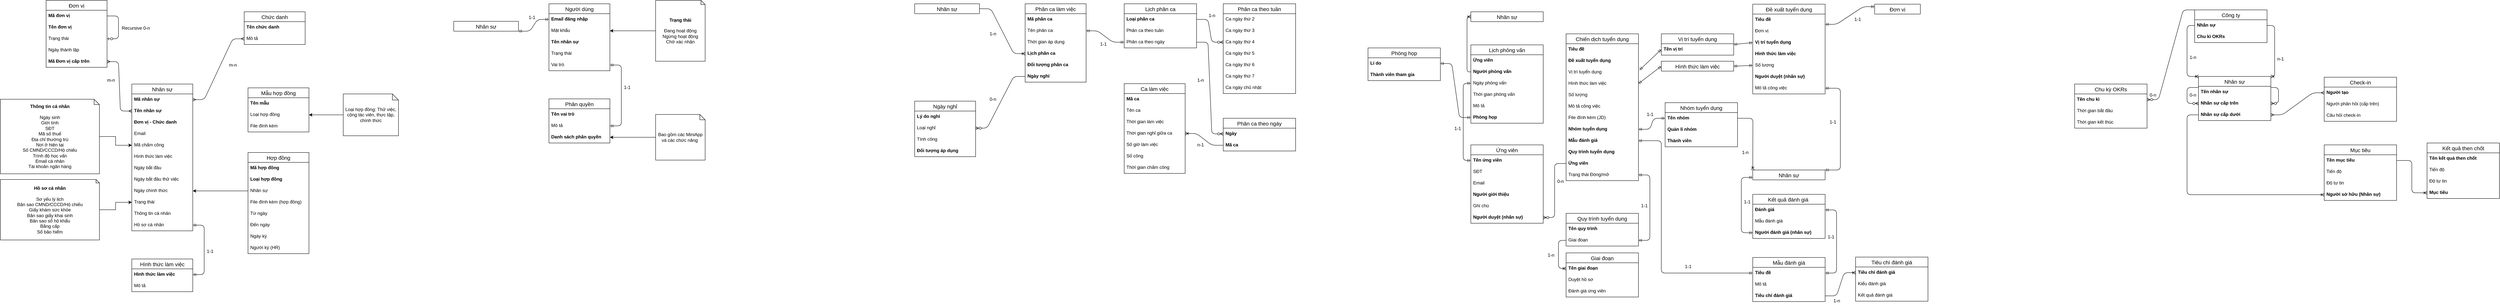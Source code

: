 <mxfile version="14.5.8" type="github">
  <diagram id="r-ECCvdsahkgzZmy2Sls" name="Page-1">
    <mxGraphModel dx="1185" dy="662" grid="1" gridSize="10" guides="1" tooltips="1" connect="1" arrows="1" fold="1" page="1" pageScale="1" pageWidth="850" pageHeight="1100" math="0" shadow="0">
      <root>
        <mxCell id="0" />
        <mxCell id="1" parent="0" />
        <mxCell id="hSSG6MMnjUU0kWjoDqOR-1" value="Đơn vị" style="swimlane;fontStyle=0;childLayout=stackLayout;horizontal=1;startSize=26;horizontalStack=0;resizeParent=1;resizeParentMax=0;resizeLast=0;collapsible=1;marginBottom=0;align=center;fontSize=14;" parent="1" vertex="1">
          <mxGeometry x="200" y="60" width="160" height="176" as="geometry">
            <mxRectangle x="50" y="60" width="50" height="26" as="alternateBounds" />
          </mxGeometry>
        </mxCell>
        <mxCell id="hSSG6MMnjUU0kWjoDqOR-2" value="Mã đơn vị" style="text;strokeColor=none;fillColor=none;spacingLeft=4;spacingRight=4;overflow=hidden;rotatable=0;points=[[0,0.5],[1,0.5]];portConstraint=eastwest;fontSize=12;fontStyle=1" parent="hSSG6MMnjUU0kWjoDqOR-1" vertex="1">
          <mxGeometry y="26" width="160" height="30" as="geometry" />
        </mxCell>
        <mxCell id="hSSG6MMnjUU0kWjoDqOR-3" value="Tên đơn vị" style="text;strokeColor=none;fillColor=none;spacingLeft=4;spacingRight=4;overflow=hidden;rotatable=0;points=[[0,0.5],[1,0.5]];portConstraint=eastwest;fontSize=12;fontStyle=1" parent="hSSG6MMnjUU0kWjoDqOR-1" vertex="1">
          <mxGeometry y="56" width="160" height="30" as="geometry" />
        </mxCell>
        <mxCell id="hSSG6MMnjUU0kWjoDqOR-4" value="Trạng thái" style="text;strokeColor=none;fillColor=none;spacingLeft=4;spacingRight=4;overflow=hidden;rotatable=0;points=[[0,0.5],[1,0.5]];portConstraint=eastwest;fontSize=12;" parent="hSSG6MMnjUU0kWjoDqOR-1" vertex="1">
          <mxGeometry y="86" width="160" height="30" as="geometry" />
        </mxCell>
        <mxCell id="hSSG6MMnjUU0kWjoDqOR-9" value="Ngày thành lập" style="text;strokeColor=none;fillColor=none;spacingLeft=4;spacingRight=4;overflow=hidden;rotatable=0;points=[[0,0.5],[1,0.5]];portConstraint=eastwest;fontSize=12;" parent="hSSG6MMnjUU0kWjoDqOR-1" vertex="1">
          <mxGeometry y="116" width="160" height="30" as="geometry" />
        </mxCell>
        <mxCell id="hSSG6MMnjUU0kWjoDqOR-10" value="Mã Đơn vị cấp trên" style="text;strokeColor=none;fillColor=none;spacingLeft=4;spacingRight=4;overflow=hidden;rotatable=0;points=[[0,0.5],[1,0.5]];portConstraint=eastwest;fontSize=12;fontStyle=1" parent="hSSG6MMnjUU0kWjoDqOR-1" vertex="1">
          <mxGeometry y="146" width="160" height="30" as="geometry" />
        </mxCell>
        <mxCell id="hSSG6MMnjUU0kWjoDqOR-11" value="" style="edgeStyle=entityRelationEdgeStyle;fontSize=12;html=1;endArrow=ERzeroToOne;endFill=1;exitX=1;exitY=0.5;exitDx=0;exitDy=0;entryX=1;entryY=0.5;entryDx=0;entryDy=0;" parent="hSSG6MMnjUU0kWjoDqOR-1" source="hSSG6MMnjUU0kWjoDqOR-2" target="hSSG6MMnjUU0kWjoDqOR-4" edge="1">
          <mxGeometry width="100" height="100" relative="1" as="geometry">
            <mxPoint x="320" y="320" as="sourcePoint" />
            <mxPoint x="420" y="220" as="targetPoint" />
          </mxGeometry>
        </mxCell>
        <mxCell id="hSSG6MMnjUU0kWjoDqOR-5" value="Chức danh" style="swimlane;fontStyle=0;childLayout=stackLayout;horizontal=1;startSize=26;horizontalStack=0;resizeParent=1;resizeParentMax=0;resizeLast=0;collapsible=1;marginBottom=0;align=center;fontSize=14;" parent="1" vertex="1">
          <mxGeometry x="720" y="90" width="160" height="86" as="geometry">
            <mxRectangle x="720" y="90" width="180" height="26" as="alternateBounds" />
          </mxGeometry>
        </mxCell>
        <mxCell id="hSSG6MMnjUU0kWjoDqOR-6" value="Tên chức danh" style="text;strokeColor=none;fillColor=none;spacingLeft=4;spacingRight=4;overflow=hidden;rotatable=0;points=[[0,0.5],[1,0.5]];portConstraint=eastwest;fontSize=12;fontStyle=1" parent="hSSG6MMnjUU0kWjoDqOR-5" vertex="1">
          <mxGeometry y="26" width="160" height="30" as="geometry" />
        </mxCell>
        <mxCell id="hSSG6MMnjUU0kWjoDqOR-7" value="Mô tả" style="text;strokeColor=none;fillColor=none;spacingLeft=4;spacingRight=4;overflow=hidden;rotatable=0;points=[[0,0.5],[1,0.5]];portConstraint=eastwest;fontSize=12;" parent="hSSG6MMnjUU0kWjoDqOR-5" vertex="1">
          <mxGeometry y="56" width="160" height="30" as="geometry" />
        </mxCell>
        <mxCell id="hSSG6MMnjUU0kWjoDqOR-12" value="Mẫu hợp đồng" style="swimlane;fontStyle=0;childLayout=stackLayout;horizontal=1;startSize=26;horizontalStack=0;resizeParent=1;resizeParentMax=0;resizeLast=0;collapsible=1;marginBottom=0;align=center;fontSize=14;" parent="1" vertex="1">
          <mxGeometry x="730" y="290" width="160" height="116" as="geometry">
            <mxRectangle x="730" y="290" width="130" height="26" as="alternateBounds" />
          </mxGeometry>
        </mxCell>
        <mxCell id="hSSG6MMnjUU0kWjoDqOR-13" value="Tên mẫu" style="text;strokeColor=none;fillColor=none;spacingLeft=4;spacingRight=4;overflow=hidden;rotatable=0;points=[[0,0.5],[1,0.5]];portConstraint=eastwest;fontSize=12;fontStyle=1" parent="hSSG6MMnjUU0kWjoDqOR-12" vertex="1">
          <mxGeometry y="26" width="160" height="30" as="geometry" />
        </mxCell>
        <mxCell id="hSSG6MMnjUU0kWjoDqOR-14" value="Loại hợp đồng" style="text;strokeColor=none;fillColor=none;spacingLeft=4;spacingRight=4;overflow=hidden;rotatable=0;points=[[0,0.5],[1,0.5]];portConstraint=eastwest;fontSize=12;" parent="hSSG6MMnjUU0kWjoDqOR-12" vertex="1">
          <mxGeometry y="56" width="160" height="30" as="geometry" />
        </mxCell>
        <mxCell id="hSSG6MMnjUU0kWjoDqOR-19" value="File đính kèm" style="text;strokeColor=none;fillColor=none;spacingLeft=4;spacingRight=4;overflow=hidden;rotatable=0;points=[[0,0.5],[1,0.5]];portConstraint=eastwest;fontSize=12;" parent="hSSG6MMnjUU0kWjoDqOR-12" vertex="1">
          <mxGeometry y="86" width="160" height="30" as="geometry" />
        </mxCell>
        <mxCell id="hSSG6MMnjUU0kWjoDqOR-50" style="edgeStyle=orthogonalEdgeStyle;rounded=0;orthogonalLoop=1;jettySize=auto;html=1;" parent="1" source="hSSG6MMnjUU0kWjoDqOR-20" target="hSSG6MMnjUU0kWjoDqOR-14" edge="1">
          <mxGeometry relative="1" as="geometry" />
        </mxCell>
        <mxCell id="hSSG6MMnjUU0kWjoDqOR-20" value="Loại hợp đồng: Thử việc, cộng tác viên, thực tập, chính thức" style="shape=note;whiteSpace=wrap;html=1;backgroundOutline=1;darkOpacity=0.05;size=16;" parent="1" vertex="1">
          <mxGeometry x="980" y="306" width="145" height="110" as="geometry" />
        </mxCell>
        <mxCell id="hSSG6MMnjUU0kWjoDqOR-21" value="Hợp đồng" style="swimlane;fontStyle=0;childLayout=stackLayout;horizontal=1;startSize=26;horizontalStack=0;resizeParent=1;resizeParentMax=0;resizeLast=0;collapsible=1;marginBottom=0;align=center;fontSize=14;" parent="1" vertex="1">
          <mxGeometry x="730" y="460" width="160" height="266" as="geometry">
            <mxRectangle x="730" y="460" width="140" height="26" as="alternateBounds" />
          </mxGeometry>
        </mxCell>
        <mxCell id="hSSG6MMnjUU0kWjoDqOR-22" value="Mã hợp đồng" style="text;strokeColor=none;fillColor=none;spacingLeft=4;spacingRight=4;overflow=hidden;rotatable=0;points=[[0,0.5],[1,0.5]];portConstraint=eastwest;fontSize=12;fontStyle=1" parent="hSSG6MMnjUU0kWjoDqOR-21" vertex="1">
          <mxGeometry y="26" width="160" height="30" as="geometry" />
        </mxCell>
        <mxCell id="hSSG6MMnjUU0kWjoDqOR-23" value="Loại hợp đồng" style="text;strokeColor=none;fillColor=none;spacingLeft=4;spacingRight=4;overflow=hidden;rotatable=0;points=[[0,0.5],[1,0.5]];portConstraint=eastwest;fontSize=12;fontStyle=1" parent="hSSG6MMnjUU0kWjoDqOR-21" vertex="1">
          <mxGeometry y="56" width="160" height="30" as="geometry" />
        </mxCell>
        <mxCell id="hSSG6MMnjUU0kWjoDqOR-24" value="Nhân sự" style="text;strokeColor=none;fillColor=none;spacingLeft=4;spacingRight=4;overflow=hidden;rotatable=0;points=[[0,0.5],[1,0.5]];portConstraint=eastwest;fontSize=12;" parent="hSSG6MMnjUU0kWjoDqOR-21" vertex="1">
          <mxGeometry y="86" width="160" height="30" as="geometry" />
        </mxCell>
        <mxCell id="hSSG6MMnjUU0kWjoDqOR-25" value="File đính kèm (hợp đồng)" style="text;strokeColor=none;fillColor=none;spacingLeft=4;spacingRight=4;overflow=hidden;rotatable=0;points=[[0,0.5],[1,0.5]];portConstraint=eastwest;fontSize=12;" parent="hSSG6MMnjUU0kWjoDqOR-21" vertex="1">
          <mxGeometry y="116" width="160" height="30" as="geometry" />
        </mxCell>
        <mxCell id="hSSG6MMnjUU0kWjoDqOR-26" value="Từ ngày" style="text;strokeColor=none;fillColor=none;spacingLeft=4;spacingRight=4;overflow=hidden;rotatable=0;points=[[0,0.5],[1,0.5]];portConstraint=eastwest;fontSize=12;" parent="hSSG6MMnjUU0kWjoDqOR-21" vertex="1">
          <mxGeometry y="146" width="160" height="30" as="geometry" />
        </mxCell>
        <mxCell id="hSSG6MMnjUU0kWjoDqOR-27" value="Đến ngày" style="text;strokeColor=none;fillColor=none;spacingLeft=4;spacingRight=4;overflow=hidden;rotatable=0;points=[[0,0.5],[1,0.5]];portConstraint=eastwest;fontSize=12;" parent="hSSG6MMnjUU0kWjoDqOR-21" vertex="1">
          <mxGeometry y="176" width="160" height="30" as="geometry" />
        </mxCell>
        <mxCell id="hSSG6MMnjUU0kWjoDqOR-28" value="Ngày ký" style="text;strokeColor=none;fillColor=none;spacingLeft=4;spacingRight=4;overflow=hidden;rotatable=0;points=[[0,0.5],[1,0.5]];portConstraint=eastwest;fontSize=12;" parent="hSSG6MMnjUU0kWjoDqOR-21" vertex="1">
          <mxGeometry y="206" width="160" height="30" as="geometry" />
        </mxCell>
        <mxCell id="hSSG6MMnjUU0kWjoDqOR-29" value="Người ký (HR)" style="text;strokeColor=none;fillColor=none;spacingLeft=4;spacingRight=4;overflow=hidden;rotatable=0;points=[[0,0.5],[1,0.5]];portConstraint=eastwest;fontSize=12;" parent="hSSG6MMnjUU0kWjoDqOR-21" vertex="1">
          <mxGeometry y="236" width="160" height="30" as="geometry" />
        </mxCell>
        <mxCell id="hSSG6MMnjUU0kWjoDqOR-30" value="Nhân sự" style="swimlane;fontStyle=0;childLayout=stackLayout;horizontal=1;startSize=26;horizontalStack=0;resizeParent=1;resizeParentMax=0;resizeLast=0;collapsible=1;marginBottom=0;align=center;fontSize=14;" parent="1" vertex="1">
          <mxGeometry x="425" y="280" width="160" height="386" as="geometry">
            <mxRectangle x="425" y="280" width="50" height="26" as="alternateBounds" />
          </mxGeometry>
        </mxCell>
        <mxCell id="hSSG6MMnjUU0kWjoDqOR-31" value="Mã nhân sự" style="text;strokeColor=none;fillColor=none;spacingLeft=4;spacingRight=4;overflow=hidden;rotatable=0;points=[[0,0.5],[1,0.5]];portConstraint=eastwest;fontSize=12;fontStyle=1" parent="hSSG6MMnjUU0kWjoDqOR-30" vertex="1">
          <mxGeometry y="26" width="160" height="30" as="geometry" />
        </mxCell>
        <mxCell id="hSSG6MMnjUU0kWjoDqOR-32" value="Tên nhân sự" style="text;strokeColor=none;fillColor=none;spacingLeft=4;spacingRight=4;overflow=hidden;rotatable=0;points=[[0,0.5],[1,0.5]];portConstraint=eastwest;fontSize=12;fontStyle=1" parent="hSSG6MMnjUU0kWjoDqOR-30" vertex="1">
          <mxGeometry y="56" width="160" height="30" as="geometry" />
        </mxCell>
        <mxCell id="hSSG6MMnjUU0kWjoDqOR-40" value="Đơn vị - Chức danh" style="text;strokeColor=none;fillColor=none;spacingLeft=4;spacingRight=4;overflow=hidden;rotatable=0;points=[[0,0.5],[1,0.5]];portConstraint=eastwest;fontSize=12;fontStyle=1" parent="hSSG6MMnjUU0kWjoDqOR-30" vertex="1">
          <mxGeometry y="86" width="160" height="30" as="geometry" />
        </mxCell>
        <mxCell id="hSSG6MMnjUU0kWjoDqOR-33" value="Email" style="text;strokeColor=none;fillColor=none;spacingLeft=4;spacingRight=4;overflow=hidden;rotatable=0;points=[[0,0.5],[1,0.5]];portConstraint=eastwest;fontSize=12;" parent="hSSG6MMnjUU0kWjoDqOR-30" vertex="1">
          <mxGeometry y="116" width="160" height="30" as="geometry" />
        </mxCell>
        <mxCell id="hSSG6MMnjUU0kWjoDqOR-34" value="Mã chấm công" style="text;strokeColor=none;fillColor=none;spacingLeft=4;spacingRight=4;overflow=hidden;rotatable=0;points=[[0,0.5],[1,0.5]];portConstraint=eastwest;fontSize=12;" parent="hSSG6MMnjUU0kWjoDqOR-30" vertex="1">
          <mxGeometry y="146" width="160" height="30" as="geometry" />
        </mxCell>
        <mxCell id="hSSG6MMnjUU0kWjoDqOR-35" value="Hình thức làm việc" style="text;strokeColor=none;fillColor=none;spacingLeft=4;spacingRight=4;overflow=hidden;rotatable=0;points=[[0,0.5],[1,0.5]];portConstraint=eastwest;fontSize=12;" parent="hSSG6MMnjUU0kWjoDqOR-30" vertex="1">
          <mxGeometry y="176" width="160" height="30" as="geometry" />
        </mxCell>
        <mxCell id="hSSG6MMnjUU0kWjoDqOR-36" value="Ngày bắt đầu" style="text;strokeColor=none;fillColor=none;spacingLeft=4;spacingRight=4;overflow=hidden;rotatable=0;points=[[0,0.5],[1,0.5]];portConstraint=eastwest;fontSize=12;" parent="hSSG6MMnjUU0kWjoDqOR-30" vertex="1">
          <mxGeometry y="206" width="160" height="30" as="geometry" />
        </mxCell>
        <mxCell id="hSSG6MMnjUU0kWjoDqOR-37" value="Ngày bắt đầu thử việc" style="text;strokeColor=none;fillColor=none;spacingLeft=4;spacingRight=4;overflow=hidden;rotatable=0;points=[[0,0.5],[1,0.5]];portConstraint=eastwest;fontSize=12;" parent="hSSG6MMnjUU0kWjoDqOR-30" vertex="1">
          <mxGeometry y="236" width="160" height="30" as="geometry" />
        </mxCell>
        <mxCell id="hSSG6MMnjUU0kWjoDqOR-38" value="Ngày chính thức" style="text;strokeColor=none;fillColor=none;spacingLeft=4;spacingRight=4;overflow=hidden;rotatable=0;points=[[0,0.5],[1,0.5]];portConstraint=eastwest;fontSize=12;" parent="hSSG6MMnjUU0kWjoDqOR-30" vertex="1">
          <mxGeometry y="266" width="160" height="30" as="geometry" />
        </mxCell>
        <mxCell id="hSSG6MMnjUU0kWjoDqOR-39" value="Trạng thái" style="text;strokeColor=none;fillColor=none;spacingLeft=4;spacingRight=4;overflow=hidden;rotatable=0;points=[[0,0.5],[1,0.5]];portConstraint=eastwest;fontSize=12;" parent="hSSG6MMnjUU0kWjoDqOR-30" vertex="1">
          <mxGeometry y="296" width="160" height="30" as="geometry" />
        </mxCell>
        <mxCell id="hSSG6MMnjUU0kWjoDqOR-41" value="Thông tin cá nhân" style="text;strokeColor=none;fillColor=none;spacingLeft=4;spacingRight=4;overflow=hidden;rotatable=0;points=[[0,0.5],[1,0.5]];portConstraint=eastwest;fontSize=12;" parent="hSSG6MMnjUU0kWjoDqOR-30" vertex="1">
          <mxGeometry y="326" width="160" height="30" as="geometry" />
        </mxCell>
        <mxCell id="hSSG6MMnjUU0kWjoDqOR-43" value="Hồ sơ cá nhân" style="text;strokeColor=none;fillColor=none;spacingLeft=4;spacingRight=4;overflow=hidden;rotatable=0;points=[[0,0.5],[1,0.5]];portConstraint=eastwest;fontSize=12;" parent="hSSG6MMnjUU0kWjoDqOR-30" vertex="1">
          <mxGeometry y="356" width="160" height="30" as="geometry" />
        </mxCell>
        <mxCell id="hSSG6MMnjUU0kWjoDqOR-44" style="edgeStyle=orthogonalEdgeStyle;rounded=0;orthogonalLoop=1;jettySize=auto;html=1;entryX=0;entryY=0.5;entryDx=0;entryDy=0;" parent="1" source="hSSG6MMnjUU0kWjoDqOR-42" target="hSSG6MMnjUU0kWjoDqOR-34" edge="1">
          <mxGeometry relative="1" as="geometry" />
        </mxCell>
        <mxCell id="hSSG6MMnjUU0kWjoDqOR-42" value="&lt;b&gt;Thông tin cá nhân&lt;br&gt;&lt;/b&gt;&lt;br&gt;Ngày sinh&lt;br&gt;Giới tính&lt;br&gt;SĐT&lt;br&gt;Mã số thuế&lt;br&gt;Địa chỉ thường trú&lt;br&gt;Nơi ở hiện tại&lt;br&gt;Số CMND/CCCD/Hộ chiếu&lt;br&gt;Trình độ học vấn&lt;br&gt;Email cá nhân&lt;br&gt;Tài khoản ngân hàng" style="shape=note;whiteSpace=wrap;html=1;backgroundOutline=1;darkOpacity=0.05;size=14;" parent="1" vertex="1">
          <mxGeometry x="80" y="320" width="260" height="196" as="geometry" />
        </mxCell>
        <mxCell id="hSSG6MMnjUU0kWjoDqOR-46" style="edgeStyle=orthogonalEdgeStyle;rounded=0;orthogonalLoop=1;jettySize=auto;html=1;" parent="1" source="hSSG6MMnjUU0kWjoDqOR-45" target="hSSG6MMnjUU0kWjoDqOR-39" edge="1">
          <mxGeometry relative="1" as="geometry" />
        </mxCell>
        <mxCell id="hSSG6MMnjUU0kWjoDqOR-45" value="&lt;b&gt;Hồ sơ cá nhân&lt;br&gt;&lt;/b&gt;&lt;br&gt;Sơ yếu lý lịch&lt;br&gt;Bản sao CMND/CCCD/Hộ chiếu&lt;br&gt;Giấy khám sức khỏe&lt;br&gt;Bản sao giấy khai sinh&lt;br&gt;Bản sao sổ hộ khẩu&lt;br&gt;Bằng cấp&lt;br&gt;Sổ bảo hiểm" style="shape=note;whiteSpace=wrap;html=1;backgroundOutline=1;darkOpacity=0.05;size=9;" parent="1" vertex="1">
          <mxGeometry x="80" y="531" width="260" height="159" as="geometry" />
        </mxCell>
        <mxCell id="hSSG6MMnjUU0kWjoDqOR-48" value="" style="edgeStyle=entityRelationEdgeStyle;fontSize=12;html=1;endArrow=ERmany;startArrow=ERmany;exitX=0;exitY=0.5;exitDx=0;exitDy=0;entryX=1;entryY=0.5;entryDx=0;entryDy=0;" parent="1" source="hSSG6MMnjUU0kWjoDqOR-32" target="hSSG6MMnjUU0kWjoDqOR-10" edge="1">
          <mxGeometry width="100" height="100" relative="1" as="geometry">
            <mxPoint x="585" y="360" as="sourcePoint" />
            <mxPoint x="685" y="260" as="targetPoint" />
          </mxGeometry>
        </mxCell>
        <mxCell id="hSSG6MMnjUU0kWjoDqOR-49" value="" style="edgeStyle=entityRelationEdgeStyle;fontSize=12;html=1;endArrow=ERmany;startArrow=ERmany;exitX=1;exitY=0.5;exitDx=0;exitDy=0;entryX=0;entryY=0.5;entryDx=0;entryDy=0;" parent="1" source="hSSG6MMnjUU0kWjoDqOR-31" target="hSSG6MMnjUU0kWjoDqOR-7" edge="1">
          <mxGeometry width="100" height="100" relative="1" as="geometry">
            <mxPoint x="675" y="300" as="sourcePoint" />
            <mxPoint x="620" y="170" as="targetPoint" />
          </mxGeometry>
        </mxCell>
        <mxCell id="hSSG6MMnjUU0kWjoDqOR-51" style="edgeStyle=orthogonalEdgeStyle;rounded=0;orthogonalLoop=1;jettySize=auto;html=1;exitX=0;exitY=0.5;exitDx=0;exitDy=0;entryX=1;entryY=0.5;entryDx=0;entryDy=0;" parent="1" source="hSSG6MMnjUU0kWjoDqOR-24" target="hSSG6MMnjUU0kWjoDqOR-38" edge="1">
          <mxGeometry relative="1" as="geometry" />
        </mxCell>
        <mxCell id="hSSG6MMnjUU0kWjoDqOR-52" value="Hình thức làm việc" style="swimlane;fontStyle=0;childLayout=stackLayout;horizontal=1;startSize=26;horizontalStack=0;resizeParent=1;resizeParentMax=0;resizeLast=0;collapsible=1;marginBottom=0;align=center;fontSize=14;" parent="1" vertex="1">
          <mxGeometry x="425" y="740" width="160" height="86" as="geometry">
            <mxRectangle x="50" y="60" width="50" height="26" as="alternateBounds" />
          </mxGeometry>
        </mxCell>
        <mxCell id="hSSG6MMnjUU0kWjoDqOR-53" value="Hình thức làm việc" style="text;strokeColor=none;fillColor=none;spacingLeft=4;spacingRight=4;overflow=hidden;rotatable=0;points=[[0,0.5],[1,0.5]];portConstraint=eastwest;fontSize=12;fontStyle=1" parent="hSSG6MMnjUU0kWjoDqOR-52" vertex="1">
          <mxGeometry y="26" width="160" height="30" as="geometry" />
        </mxCell>
        <mxCell id="hSSG6MMnjUU0kWjoDqOR-54" value="Mô tả" style="text;strokeColor=none;fillColor=none;spacingLeft=4;spacingRight=4;overflow=hidden;rotatable=0;points=[[0,0.5],[1,0.5]];portConstraint=eastwest;fontSize=12;fontStyle=0" parent="hSSG6MMnjUU0kWjoDqOR-52" vertex="1">
          <mxGeometry y="56" width="160" height="30" as="geometry" />
        </mxCell>
        <mxCell id="hSSG6MMnjUU0kWjoDqOR-67" value="" style="edgeStyle=entityRelationEdgeStyle;fontSize=12;html=1;endArrow=ERmandOne;startArrow=ERmandOne;entryX=1;entryY=0.5;entryDx=0;entryDy=0;exitX=1;exitY=0.5;exitDx=0;exitDy=0;" parent="1" source="hSSG6MMnjUU0kWjoDqOR-53" target="hSSG6MMnjUU0kWjoDqOR-43" edge="1">
          <mxGeometry width="100" height="100" relative="1" as="geometry">
            <mxPoint x="520" y="600" as="sourcePoint" />
            <mxPoint x="620" y="500" as="targetPoint" />
          </mxGeometry>
        </mxCell>
        <mxCell id="hSSG6MMnjUU0kWjoDqOR-68" value="1-1" style="text;html=1;align=center;verticalAlign=middle;resizable=0;points=[];autosize=1;strokeColor=none;" parent="1" vertex="1">
          <mxGeometry x="615" y="710" width="30" height="20" as="geometry" />
        </mxCell>
        <mxCell id="hSSG6MMnjUU0kWjoDqOR-69" value="m-n" style="text;html=1;align=center;verticalAlign=middle;resizable=0;points=[];autosize=1;strokeColor=none;" parent="1" vertex="1">
          <mxGeometry x="350" y="260" width="40" height="20" as="geometry" />
        </mxCell>
        <mxCell id="hSSG6MMnjUU0kWjoDqOR-70" value="m-n" style="text;html=1;align=center;verticalAlign=middle;resizable=0;points=[];autosize=1;strokeColor=none;" parent="1" vertex="1">
          <mxGeometry x="670" y="220" width="40" height="20" as="geometry" />
        </mxCell>
        <mxCell id="hSSG6MMnjUU0kWjoDqOR-71" value="Recursive 0-n" style="text;html=1;align=center;verticalAlign=middle;resizable=0;points=[];autosize=1;strokeColor=none;" parent="1" vertex="1">
          <mxGeometry x="390" y="123" width="90" height="20" as="geometry" />
        </mxCell>
        <mxCell id="t0jusX5-IYJ_9TBrGAH8-1" value="Nhân sự" style="swimlane;fontStyle=0;childLayout=stackLayout;horizontal=1;startSize=26;horizontalStack=0;resizeParent=1;resizeParentMax=0;resizeLast=0;collapsible=1;marginBottom=0;align=center;fontSize=14;" vertex="1" collapsed="1" parent="1">
          <mxGeometry x="1270" y="115" width="170" height="26" as="geometry">
            <mxRectangle x="1450" y="280" width="160" height="386" as="alternateBounds" />
          </mxGeometry>
        </mxCell>
        <mxCell id="t0jusX5-IYJ_9TBrGAH8-2" value="Mã nhân sự" style="text;strokeColor=none;fillColor=none;spacingLeft=4;spacingRight=4;overflow=hidden;rotatable=0;points=[[0,0.5],[1,0.5]];portConstraint=eastwest;fontSize=12;fontStyle=1" vertex="1" parent="t0jusX5-IYJ_9TBrGAH8-1">
          <mxGeometry y="26" width="170" height="30" as="geometry" />
        </mxCell>
        <mxCell id="t0jusX5-IYJ_9TBrGAH8-3" value="Tên nhân sự" style="text;strokeColor=none;fillColor=none;spacingLeft=4;spacingRight=4;overflow=hidden;rotatable=0;points=[[0,0.5],[1,0.5]];portConstraint=eastwest;fontSize=12;fontStyle=1" vertex="1" parent="t0jusX5-IYJ_9TBrGAH8-1">
          <mxGeometry y="56" width="170" height="30" as="geometry" />
        </mxCell>
        <mxCell id="t0jusX5-IYJ_9TBrGAH8-4" value="Đơn vị - Chức danh" style="text;strokeColor=none;fillColor=none;spacingLeft=4;spacingRight=4;overflow=hidden;rotatable=0;points=[[0,0.5],[1,0.5]];portConstraint=eastwest;fontSize=12;fontStyle=1" vertex="1" parent="t0jusX5-IYJ_9TBrGAH8-1">
          <mxGeometry y="86" width="170" height="30" as="geometry" />
        </mxCell>
        <mxCell id="t0jusX5-IYJ_9TBrGAH8-5" value="Email" style="text;strokeColor=none;fillColor=none;spacingLeft=4;spacingRight=4;overflow=hidden;rotatable=0;points=[[0,0.5],[1,0.5]];portConstraint=eastwest;fontSize=12;" vertex="1" parent="t0jusX5-IYJ_9TBrGAH8-1">
          <mxGeometry y="116" width="170" height="30" as="geometry" />
        </mxCell>
        <mxCell id="t0jusX5-IYJ_9TBrGAH8-6" value="Mã chấm công" style="text;strokeColor=none;fillColor=none;spacingLeft=4;spacingRight=4;overflow=hidden;rotatable=0;points=[[0,0.5],[1,0.5]];portConstraint=eastwest;fontSize=12;" vertex="1" parent="t0jusX5-IYJ_9TBrGAH8-1">
          <mxGeometry y="146" width="170" height="30" as="geometry" />
        </mxCell>
        <mxCell id="t0jusX5-IYJ_9TBrGAH8-7" value="Hình thức làm việc" style="text;strokeColor=none;fillColor=none;spacingLeft=4;spacingRight=4;overflow=hidden;rotatable=0;points=[[0,0.5],[1,0.5]];portConstraint=eastwest;fontSize=12;" vertex="1" parent="t0jusX5-IYJ_9TBrGAH8-1">
          <mxGeometry y="176" width="170" height="30" as="geometry" />
        </mxCell>
        <mxCell id="t0jusX5-IYJ_9TBrGAH8-8" value="Ngày bắt đầu" style="text;strokeColor=none;fillColor=none;spacingLeft=4;spacingRight=4;overflow=hidden;rotatable=0;points=[[0,0.5],[1,0.5]];portConstraint=eastwest;fontSize=12;" vertex="1" parent="t0jusX5-IYJ_9TBrGAH8-1">
          <mxGeometry y="206" width="170" height="30" as="geometry" />
        </mxCell>
        <mxCell id="t0jusX5-IYJ_9TBrGAH8-9" value="Ngày bắt đầu thử việc" style="text;strokeColor=none;fillColor=none;spacingLeft=4;spacingRight=4;overflow=hidden;rotatable=0;points=[[0,0.5],[1,0.5]];portConstraint=eastwest;fontSize=12;" vertex="1" parent="t0jusX5-IYJ_9TBrGAH8-1">
          <mxGeometry y="236" width="170" height="30" as="geometry" />
        </mxCell>
        <mxCell id="t0jusX5-IYJ_9TBrGAH8-10" value="Ngày chính thức" style="text;strokeColor=none;fillColor=none;spacingLeft=4;spacingRight=4;overflow=hidden;rotatable=0;points=[[0,0.5],[1,0.5]];portConstraint=eastwest;fontSize=12;" vertex="1" parent="t0jusX5-IYJ_9TBrGAH8-1">
          <mxGeometry y="266" width="170" height="30" as="geometry" />
        </mxCell>
        <mxCell id="t0jusX5-IYJ_9TBrGAH8-11" value="Trạng thái" style="text;strokeColor=none;fillColor=none;spacingLeft=4;spacingRight=4;overflow=hidden;rotatable=0;points=[[0,0.5],[1,0.5]];portConstraint=eastwest;fontSize=12;" vertex="1" parent="t0jusX5-IYJ_9TBrGAH8-1">
          <mxGeometry y="296" width="170" height="30" as="geometry" />
        </mxCell>
        <mxCell id="t0jusX5-IYJ_9TBrGAH8-12" value="Thông tin cá nhân" style="text;strokeColor=none;fillColor=none;spacingLeft=4;spacingRight=4;overflow=hidden;rotatable=0;points=[[0,0.5],[1,0.5]];portConstraint=eastwest;fontSize=12;" vertex="1" parent="t0jusX5-IYJ_9TBrGAH8-1">
          <mxGeometry y="326" width="170" height="30" as="geometry" />
        </mxCell>
        <mxCell id="t0jusX5-IYJ_9TBrGAH8-13" value="Hồ sơ cá nhân" style="text;strokeColor=none;fillColor=none;spacingLeft=4;spacingRight=4;overflow=hidden;rotatable=0;points=[[0,0.5],[1,0.5]];portConstraint=eastwest;fontSize=12;" vertex="1" parent="t0jusX5-IYJ_9TBrGAH8-1">
          <mxGeometry y="356" width="170" height="30" as="geometry" />
        </mxCell>
        <mxCell id="t0jusX5-IYJ_9TBrGAH8-14" value="Người dùng" style="swimlane;fontStyle=0;childLayout=stackLayout;horizontal=1;startSize=26;horizontalStack=0;resizeParent=1;resizeParentMax=0;resizeLast=0;collapsible=1;marginBottom=0;align=center;fontSize=14;" vertex="1" parent="1">
          <mxGeometry x="1520" y="69" width="160" height="176" as="geometry">
            <mxRectangle x="730" y="290" width="130" height="26" as="alternateBounds" />
          </mxGeometry>
        </mxCell>
        <mxCell id="t0jusX5-IYJ_9TBrGAH8-15" value="Email đăng nhập" style="text;strokeColor=none;fillColor=none;spacingLeft=4;spacingRight=4;overflow=hidden;rotatable=0;points=[[0,0.5],[1,0.5]];portConstraint=eastwest;fontSize=12;fontStyle=1" vertex="1" parent="t0jusX5-IYJ_9TBrGAH8-14">
          <mxGeometry y="26" width="160" height="30" as="geometry" />
        </mxCell>
        <mxCell id="t0jusX5-IYJ_9TBrGAH8-16" value="Mật khẩu" style="text;strokeColor=none;fillColor=none;spacingLeft=4;spacingRight=4;overflow=hidden;rotatable=0;points=[[0,0.5],[1,0.5]];portConstraint=eastwest;fontSize=12;" vertex="1" parent="t0jusX5-IYJ_9TBrGAH8-14">
          <mxGeometry y="56" width="160" height="30" as="geometry" />
        </mxCell>
        <mxCell id="t0jusX5-IYJ_9TBrGAH8-17" value="Tên nhân sự" style="text;strokeColor=none;fillColor=none;spacingLeft=4;spacingRight=4;overflow=hidden;rotatable=0;points=[[0,0.5],[1,0.5]];portConstraint=eastwest;fontSize=12;fontStyle=1" vertex="1" parent="t0jusX5-IYJ_9TBrGAH8-14">
          <mxGeometry y="86" width="160" height="30" as="geometry" />
        </mxCell>
        <mxCell id="t0jusX5-IYJ_9TBrGAH8-18" value="Trạng thái" style="text;strokeColor=none;fillColor=none;spacingLeft=4;spacingRight=4;overflow=hidden;rotatable=0;points=[[0,0.5],[1,0.5]];portConstraint=eastwest;fontSize=12;" vertex="1" parent="t0jusX5-IYJ_9TBrGAH8-14">
          <mxGeometry y="116" width="160" height="30" as="geometry" />
        </mxCell>
        <mxCell id="t0jusX5-IYJ_9TBrGAH8-29" value="Vai trò" style="text;strokeColor=none;fillColor=none;spacingLeft=4;spacingRight=4;overflow=hidden;rotatable=0;points=[[0,0.5],[1,0.5]];portConstraint=eastwest;fontSize=12;" vertex="1" parent="t0jusX5-IYJ_9TBrGAH8-14">
          <mxGeometry y="146" width="160" height="30" as="geometry" />
        </mxCell>
        <mxCell id="t0jusX5-IYJ_9TBrGAH8-20" style="edgeStyle=orthogonalEdgeStyle;rounded=0;orthogonalLoop=1;jettySize=auto;html=1;entryX=1;entryY=0.5;entryDx=0;entryDy=0;" edge="1" parent="1" source="t0jusX5-IYJ_9TBrGAH8-19" target="t0jusX5-IYJ_9TBrGAH8-16">
          <mxGeometry relative="1" as="geometry" />
        </mxCell>
        <mxCell id="t0jusX5-IYJ_9TBrGAH8-19" value="&lt;b&gt;Trạng thái&lt;br&gt;&lt;/b&gt;&lt;br&gt;Đang hoạt động&lt;br&gt;Ngừng hoạt động&lt;br&gt;Chờ xác nhận" style="shape=note;whiteSpace=wrap;html=1;backgroundOutline=1;darkOpacity=0.05;size=11;" vertex="1" parent="1">
          <mxGeometry x="1800" y="60" width="130" height="160" as="geometry" />
        </mxCell>
        <mxCell id="t0jusX5-IYJ_9TBrGAH8-21" value="" style="edgeStyle=entityRelationEdgeStyle;fontSize=12;html=1;endArrow=ERmandOne;startArrow=ERmandOne;entryX=1;entryY=1;entryDx=0;entryDy=0;exitX=0;exitY=0.5;exitDx=0;exitDy=0;" edge="1" parent="1" source="t0jusX5-IYJ_9TBrGAH8-15" target="t0jusX5-IYJ_9TBrGAH8-1">
          <mxGeometry width="100" height="100" relative="1" as="geometry">
            <mxPoint x="1660" y="189" as="sourcePoint" />
            <mxPoint x="1760" y="89" as="targetPoint" />
          </mxGeometry>
        </mxCell>
        <mxCell id="t0jusX5-IYJ_9TBrGAH8-22" value="Phân quyền" style="swimlane;fontStyle=0;childLayout=stackLayout;horizontal=1;startSize=26;horizontalStack=0;resizeParent=1;resizeParentMax=0;resizeLast=0;collapsible=1;marginBottom=0;align=center;fontSize=14;" vertex="1" parent="1">
          <mxGeometry x="1520" y="319" width="160" height="116" as="geometry">
            <mxRectangle x="730" y="290" width="130" height="26" as="alternateBounds" />
          </mxGeometry>
        </mxCell>
        <mxCell id="t0jusX5-IYJ_9TBrGAH8-23" value="Tên vai trò" style="text;strokeColor=none;fillColor=none;spacingLeft=4;spacingRight=4;overflow=hidden;rotatable=0;points=[[0,0.5],[1,0.5]];portConstraint=eastwest;fontSize=12;fontStyle=1" vertex="1" parent="t0jusX5-IYJ_9TBrGAH8-22">
          <mxGeometry y="26" width="160" height="30" as="geometry" />
        </mxCell>
        <mxCell id="t0jusX5-IYJ_9TBrGAH8-24" value="Mô tả" style="text;strokeColor=none;fillColor=none;spacingLeft=4;spacingRight=4;overflow=hidden;rotatable=0;points=[[0,0.5],[1,0.5]];portConstraint=eastwest;fontSize=12;" vertex="1" parent="t0jusX5-IYJ_9TBrGAH8-22">
          <mxGeometry y="56" width="160" height="30" as="geometry" />
        </mxCell>
        <mxCell id="t0jusX5-IYJ_9TBrGAH8-25" value="Danh sách phân quyền" style="text;strokeColor=none;fillColor=none;spacingLeft=4;spacingRight=4;overflow=hidden;rotatable=0;points=[[0,0.5],[1,0.5]];portConstraint=eastwest;fontSize=12;fontStyle=1" vertex="1" parent="t0jusX5-IYJ_9TBrGAH8-22">
          <mxGeometry y="86" width="160" height="30" as="geometry" />
        </mxCell>
        <mxCell id="t0jusX5-IYJ_9TBrGAH8-31" style="edgeStyle=orthogonalEdgeStyle;rounded=0;orthogonalLoop=1;jettySize=auto;html=1;entryX=1;entryY=0.5;entryDx=0;entryDy=0;" edge="1" parent="1" source="t0jusX5-IYJ_9TBrGAH8-27" target="t0jusX5-IYJ_9TBrGAH8-25">
          <mxGeometry relative="1" as="geometry" />
        </mxCell>
        <mxCell id="t0jusX5-IYJ_9TBrGAH8-27" value="Bao gồm các MiniApp và các chức năng&amp;nbsp;" style="shape=note;whiteSpace=wrap;html=1;backgroundOutline=1;darkOpacity=0.05;size=14;" vertex="1" parent="1">
          <mxGeometry x="1800" y="360" width="130" height="120" as="geometry" />
        </mxCell>
        <mxCell id="t0jusX5-IYJ_9TBrGAH8-30" value="" style="edgeStyle=entityRelationEdgeStyle;fontSize=12;html=1;endArrow=ERmandOne;startArrow=ERmandOne;entryX=1;entryY=0.5;entryDx=0;entryDy=0;exitX=1;exitY=0.5;exitDx=0;exitDy=0;" edge="1" parent="1" source="t0jusX5-IYJ_9TBrGAH8-24" target="t0jusX5-IYJ_9TBrGAH8-29">
          <mxGeometry width="100" height="100" relative="1" as="geometry">
            <mxPoint x="1470" y="399" as="sourcePoint" />
            <mxPoint x="1410" y="220" as="targetPoint" />
          </mxGeometry>
        </mxCell>
        <mxCell id="t0jusX5-IYJ_9TBrGAH8-32" value="1-1" style="text;html=1;align=center;verticalAlign=middle;resizable=0;points=[];autosize=1;strokeColor=none;" vertex="1" parent="1">
          <mxGeometry x="1710" y="279" width="30" height="20" as="geometry" />
        </mxCell>
        <mxCell id="t0jusX5-IYJ_9TBrGAH8-33" value="1-1" style="text;html=1;align=center;verticalAlign=middle;resizable=0;points=[];autosize=1;strokeColor=none;" vertex="1" parent="1">
          <mxGeometry x="1460" y="95" width="30" height="20" as="geometry" />
        </mxCell>
        <mxCell id="t0jusX5-IYJ_9TBrGAH8-65" value="Ca làm việc" style="swimlane;fontStyle=0;childLayout=stackLayout;horizontal=1;startSize=26;horizontalStack=0;resizeParent=1;resizeParentMax=0;resizeLast=0;collapsible=1;marginBottom=0;align=center;fontSize=14;" vertex="1" parent="1">
          <mxGeometry x="3030" y="279" width="160" height="236" as="geometry">
            <mxRectangle x="730" y="290" width="130" height="26" as="alternateBounds" />
          </mxGeometry>
        </mxCell>
        <mxCell id="t0jusX5-IYJ_9TBrGAH8-66" value="Mã ca" style="text;strokeColor=none;fillColor=none;spacingLeft=4;spacingRight=4;overflow=hidden;rotatable=0;points=[[0,0.5],[1,0.5]];portConstraint=eastwest;fontSize=12;fontStyle=1" vertex="1" parent="t0jusX5-IYJ_9TBrGAH8-65">
          <mxGeometry y="26" width="160" height="30" as="geometry" />
        </mxCell>
        <mxCell id="t0jusX5-IYJ_9TBrGAH8-88" value="Tên ca" style="text;strokeColor=none;fillColor=none;spacingLeft=4;spacingRight=4;overflow=hidden;rotatable=0;points=[[0,0.5],[1,0.5]];portConstraint=eastwest;fontSize=12;fontStyle=0" vertex="1" parent="t0jusX5-IYJ_9TBrGAH8-65">
          <mxGeometry y="56" width="160" height="30" as="geometry" />
        </mxCell>
        <mxCell id="t0jusX5-IYJ_9TBrGAH8-89" value="Thời gian làm việc" style="text;strokeColor=none;fillColor=none;spacingLeft=4;spacingRight=4;overflow=hidden;rotatable=0;points=[[0,0.5],[1,0.5]];portConstraint=eastwest;fontSize=12;fontStyle=0" vertex="1" parent="t0jusX5-IYJ_9TBrGAH8-65">
          <mxGeometry y="86" width="160" height="30" as="geometry" />
        </mxCell>
        <mxCell id="t0jusX5-IYJ_9TBrGAH8-90" value="Thời gian nghỉ giữa ca" style="text;strokeColor=none;fillColor=none;spacingLeft=4;spacingRight=4;overflow=hidden;rotatable=0;points=[[0,0.5],[1,0.5]];portConstraint=eastwest;fontSize=12;fontStyle=0" vertex="1" parent="t0jusX5-IYJ_9TBrGAH8-65">
          <mxGeometry y="116" width="160" height="30" as="geometry" />
        </mxCell>
        <mxCell id="t0jusX5-IYJ_9TBrGAH8-91" value="Số giờ làm việc" style="text;strokeColor=none;fillColor=none;spacingLeft=4;spacingRight=4;overflow=hidden;rotatable=0;points=[[0,0.5],[1,0.5]];portConstraint=eastwest;fontSize=12;fontStyle=0" vertex="1" parent="t0jusX5-IYJ_9TBrGAH8-65">
          <mxGeometry y="146" width="160" height="30" as="geometry" />
        </mxCell>
        <mxCell id="t0jusX5-IYJ_9TBrGAH8-92" value="Số công" style="text;strokeColor=none;fillColor=none;spacingLeft=4;spacingRight=4;overflow=hidden;rotatable=0;points=[[0,0.5],[1,0.5]];portConstraint=eastwest;fontSize=12;fontStyle=0" vertex="1" parent="t0jusX5-IYJ_9TBrGAH8-65">
          <mxGeometry y="176" width="160" height="30" as="geometry" />
        </mxCell>
        <mxCell id="t0jusX5-IYJ_9TBrGAH8-93" value="Thời gian chấm công" style="text;strokeColor=none;fillColor=none;spacingLeft=4;spacingRight=4;overflow=hidden;rotatable=0;points=[[0,0.5],[1,0.5]];portConstraint=eastwest;fontSize=12;fontStyle=0" vertex="1" parent="t0jusX5-IYJ_9TBrGAH8-65">
          <mxGeometry y="206" width="160" height="30" as="geometry" />
        </mxCell>
        <mxCell id="t0jusX5-IYJ_9TBrGAH8-71" value="Phân ca làm việc" style="swimlane;fontStyle=0;childLayout=stackLayout;horizontal=1;startSize=26;horizontalStack=0;resizeParent=1;resizeParentMax=0;resizeLast=0;collapsible=1;marginBottom=0;align=center;fontSize=14;" vertex="1" parent="1">
          <mxGeometry x="2770" y="69" width="160" height="206" as="geometry">
            <mxRectangle x="730" y="290" width="130" height="26" as="alternateBounds" />
          </mxGeometry>
        </mxCell>
        <mxCell id="t0jusX5-IYJ_9TBrGAH8-72" value="Mã phân ca " style="text;strokeColor=none;fillColor=none;spacingLeft=4;spacingRight=4;overflow=hidden;rotatable=0;points=[[0,0.5],[1,0.5]];portConstraint=eastwest;fontSize=12;fontStyle=1" vertex="1" parent="t0jusX5-IYJ_9TBrGAH8-71">
          <mxGeometry y="26" width="160" height="30" as="geometry" />
        </mxCell>
        <mxCell id="t0jusX5-IYJ_9TBrGAH8-94" value="Tên phân ca" style="text;strokeColor=none;fillColor=none;spacingLeft=4;spacingRight=4;overflow=hidden;rotatable=0;points=[[0,0.5],[1,0.5]];portConstraint=eastwest;fontSize=12;fontStyle=0" vertex="1" parent="t0jusX5-IYJ_9TBrGAH8-71">
          <mxGeometry y="56" width="160" height="30" as="geometry" />
        </mxCell>
        <mxCell id="t0jusX5-IYJ_9TBrGAH8-95" value="Thời gian áp dụng" style="text;strokeColor=none;fillColor=none;spacingLeft=4;spacingRight=4;overflow=hidden;rotatable=0;points=[[0,0.5],[1,0.5]];portConstraint=eastwest;fontSize=12;fontStyle=0" vertex="1" parent="t0jusX5-IYJ_9TBrGAH8-71">
          <mxGeometry y="86" width="160" height="30" as="geometry" />
        </mxCell>
        <mxCell id="t0jusX5-IYJ_9TBrGAH8-96" value="Lịch phân ca" style="text;strokeColor=none;fillColor=none;spacingLeft=4;spacingRight=4;overflow=hidden;rotatable=0;points=[[0,0.5],[1,0.5]];portConstraint=eastwest;fontSize=12;fontStyle=1" vertex="1" parent="t0jusX5-IYJ_9TBrGAH8-71">
          <mxGeometry y="116" width="160" height="30" as="geometry" />
        </mxCell>
        <mxCell id="t0jusX5-IYJ_9TBrGAH8-117" value="Đối tượng phân ca" style="text;strokeColor=none;fillColor=none;spacingLeft=4;spacingRight=4;overflow=hidden;rotatable=0;points=[[0,0.5],[1,0.5]];portConstraint=eastwest;fontSize=12;fontStyle=1" vertex="1" parent="t0jusX5-IYJ_9TBrGAH8-71">
          <mxGeometry y="146" width="160" height="30" as="geometry" />
        </mxCell>
        <mxCell id="t0jusX5-IYJ_9TBrGAH8-135" value="Ngày nghỉ " style="text;strokeColor=none;fillColor=none;spacingLeft=4;spacingRight=4;overflow=hidden;rotatable=0;points=[[0,0.5],[1,0.5]];portConstraint=eastwest;fontSize=12;fontStyle=1" vertex="1" parent="t0jusX5-IYJ_9TBrGAH8-71">
          <mxGeometry y="176" width="160" height="30" as="geometry" />
        </mxCell>
        <mxCell id="t0jusX5-IYJ_9TBrGAH8-73" value="Nhân sự" style="swimlane;fontStyle=0;childLayout=stackLayout;horizontal=1;startSize=26;horizontalStack=0;resizeParent=1;resizeParentMax=0;resizeLast=0;collapsible=1;marginBottom=0;align=center;fontSize=14;" vertex="1" collapsed="1" parent="1">
          <mxGeometry x="2480" y="69" width="170" height="26" as="geometry">
            <mxRectangle x="1450" y="280" width="160" height="386" as="alternateBounds" />
          </mxGeometry>
        </mxCell>
        <mxCell id="t0jusX5-IYJ_9TBrGAH8-74" value="Mã nhân sự" style="text;strokeColor=none;fillColor=none;spacingLeft=4;spacingRight=4;overflow=hidden;rotatable=0;points=[[0,0.5],[1,0.5]];portConstraint=eastwest;fontSize=12;fontStyle=1" vertex="1" parent="t0jusX5-IYJ_9TBrGAH8-73">
          <mxGeometry y="26" width="170" height="30" as="geometry" />
        </mxCell>
        <mxCell id="t0jusX5-IYJ_9TBrGAH8-75" value="Tên nhân sự" style="text;strokeColor=none;fillColor=none;spacingLeft=4;spacingRight=4;overflow=hidden;rotatable=0;points=[[0,0.5],[1,0.5]];portConstraint=eastwest;fontSize=12;fontStyle=1" vertex="1" parent="t0jusX5-IYJ_9TBrGAH8-73">
          <mxGeometry y="56" width="170" height="30" as="geometry" />
        </mxCell>
        <mxCell id="t0jusX5-IYJ_9TBrGAH8-76" value="Đơn vị - Chức danh" style="text;strokeColor=none;fillColor=none;spacingLeft=4;spacingRight=4;overflow=hidden;rotatable=0;points=[[0,0.5],[1,0.5]];portConstraint=eastwest;fontSize=12;fontStyle=1" vertex="1" parent="t0jusX5-IYJ_9TBrGAH8-73">
          <mxGeometry y="86" width="170" height="30" as="geometry" />
        </mxCell>
        <mxCell id="t0jusX5-IYJ_9TBrGAH8-77" value="Email" style="text;strokeColor=none;fillColor=none;spacingLeft=4;spacingRight=4;overflow=hidden;rotatable=0;points=[[0,0.5],[1,0.5]];portConstraint=eastwest;fontSize=12;" vertex="1" parent="t0jusX5-IYJ_9TBrGAH8-73">
          <mxGeometry y="116" width="170" height="30" as="geometry" />
        </mxCell>
        <mxCell id="t0jusX5-IYJ_9TBrGAH8-78" value="Mã chấm công" style="text;strokeColor=none;fillColor=none;spacingLeft=4;spacingRight=4;overflow=hidden;rotatable=0;points=[[0,0.5],[1,0.5]];portConstraint=eastwest;fontSize=12;" vertex="1" parent="t0jusX5-IYJ_9TBrGAH8-73">
          <mxGeometry y="146" width="170" height="30" as="geometry" />
        </mxCell>
        <mxCell id="t0jusX5-IYJ_9TBrGAH8-79" value="Hình thức làm việc" style="text;strokeColor=none;fillColor=none;spacingLeft=4;spacingRight=4;overflow=hidden;rotatable=0;points=[[0,0.5],[1,0.5]];portConstraint=eastwest;fontSize=12;" vertex="1" parent="t0jusX5-IYJ_9TBrGAH8-73">
          <mxGeometry y="176" width="170" height="30" as="geometry" />
        </mxCell>
        <mxCell id="t0jusX5-IYJ_9TBrGAH8-80" value="Ngày bắt đầu" style="text;strokeColor=none;fillColor=none;spacingLeft=4;spacingRight=4;overflow=hidden;rotatable=0;points=[[0,0.5],[1,0.5]];portConstraint=eastwest;fontSize=12;" vertex="1" parent="t0jusX5-IYJ_9TBrGAH8-73">
          <mxGeometry y="206" width="170" height="30" as="geometry" />
        </mxCell>
        <mxCell id="t0jusX5-IYJ_9TBrGAH8-81" value="Ngày bắt đầu thử việc" style="text;strokeColor=none;fillColor=none;spacingLeft=4;spacingRight=4;overflow=hidden;rotatable=0;points=[[0,0.5],[1,0.5]];portConstraint=eastwest;fontSize=12;" vertex="1" parent="t0jusX5-IYJ_9TBrGAH8-73">
          <mxGeometry y="236" width="170" height="30" as="geometry" />
        </mxCell>
        <mxCell id="t0jusX5-IYJ_9TBrGAH8-82" value="Ngày chính thức" style="text;strokeColor=none;fillColor=none;spacingLeft=4;spacingRight=4;overflow=hidden;rotatable=0;points=[[0,0.5],[1,0.5]];portConstraint=eastwest;fontSize=12;" vertex="1" parent="t0jusX5-IYJ_9TBrGAH8-73">
          <mxGeometry y="266" width="170" height="30" as="geometry" />
        </mxCell>
        <mxCell id="t0jusX5-IYJ_9TBrGAH8-83" value="Trạng thái" style="text;strokeColor=none;fillColor=none;spacingLeft=4;spacingRight=4;overflow=hidden;rotatable=0;points=[[0,0.5],[1,0.5]];portConstraint=eastwest;fontSize=12;" vertex="1" parent="t0jusX5-IYJ_9TBrGAH8-73">
          <mxGeometry y="296" width="170" height="30" as="geometry" />
        </mxCell>
        <mxCell id="t0jusX5-IYJ_9TBrGAH8-84" value="Thông tin cá nhân" style="text;strokeColor=none;fillColor=none;spacingLeft=4;spacingRight=4;overflow=hidden;rotatable=0;points=[[0,0.5],[1,0.5]];portConstraint=eastwest;fontSize=12;" vertex="1" parent="t0jusX5-IYJ_9TBrGAH8-73">
          <mxGeometry y="326" width="170" height="30" as="geometry" />
        </mxCell>
        <mxCell id="t0jusX5-IYJ_9TBrGAH8-85" value="Hồ sơ cá nhân" style="text;strokeColor=none;fillColor=none;spacingLeft=4;spacingRight=4;overflow=hidden;rotatable=0;points=[[0,0.5],[1,0.5]];portConstraint=eastwest;fontSize=12;" vertex="1" parent="t0jusX5-IYJ_9TBrGAH8-73">
          <mxGeometry y="356" width="170" height="30" as="geometry" />
        </mxCell>
        <mxCell id="t0jusX5-IYJ_9TBrGAH8-97" value="Lịch phân ca" style="swimlane;fontStyle=0;childLayout=stackLayout;horizontal=1;startSize=26;horizontalStack=0;resizeParent=1;resizeParentMax=0;resizeLast=0;collapsible=1;marginBottom=0;align=center;fontSize=14;" vertex="1" parent="1">
          <mxGeometry x="3030" y="69" width="190" height="116" as="geometry">
            <mxRectangle x="730" y="290" width="130" height="26" as="alternateBounds" />
          </mxGeometry>
        </mxCell>
        <mxCell id="t0jusX5-IYJ_9TBrGAH8-98" value="Loại phân ca" style="text;strokeColor=none;fillColor=none;spacingLeft=4;spacingRight=4;overflow=hidden;rotatable=0;points=[[0,0.5],[1,0.5]];portConstraint=eastwest;fontSize=12;fontStyle=1" vertex="1" parent="t0jusX5-IYJ_9TBrGAH8-97">
          <mxGeometry y="26" width="190" height="30" as="geometry" />
        </mxCell>
        <mxCell id="t0jusX5-IYJ_9TBrGAH8-115" value="Phân ca theo tuần" style="text;strokeColor=none;fillColor=none;spacingLeft=4;spacingRight=4;overflow=hidden;rotatable=0;points=[[0,0.5],[1,0.5]];portConstraint=eastwest;fontSize=12;fontStyle=0" vertex="1" parent="t0jusX5-IYJ_9TBrGAH8-97">
          <mxGeometry y="56" width="190" height="30" as="geometry" />
        </mxCell>
        <mxCell id="t0jusX5-IYJ_9TBrGAH8-116" value="Phân ca theo ngày" style="text;strokeColor=none;fillColor=none;spacingLeft=4;spacingRight=4;overflow=hidden;rotatable=0;points=[[0,0.5],[1,0.5]];portConstraint=eastwest;fontSize=12;fontStyle=0" vertex="1" parent="t0jusX5-IYJ_9TBrGAH8-97">
          <mxGeometry y="86" width="190" height="30" as="geometry" />
        </mxCell>
        <mxCell id="t0jusX5-IYJ_9TBrGAH8-102" value="Phân ca theo ngày" style="swimlane;fontStyle=0;childLayout=stackLayout;horizontal=1;startSize=26;horizontalStack=0;resizeParent=1;resizeParentMax=0;resizeLast=0;collapsible=1;marginBottom=0;align=center;fontSize=14;" vertex="1" parent="1">
          <mxGeometry x="3290" y="370" width="190" height="86" as="geometry">
            <mxRectangle x="730" y="290" width="130" height="26" as="alternateBounds" />
          </mxGeometry>
        </mxCell>
        <mxCell id="t0jusX5-IYJ_9TBrGAH8-103" value="Ngày" style="text;strokeColor=none;fillColor=none;spacingLeft=4;spacingRight=4;overflow=hidden;rotatable=0;points=[[0,0.5],[1,0.5]];portConstraint=eastwest;fontSize=12;fontStyle=1" vertex="1" parent="t0jusX5-IYJ_9TBrGAH8-102">
          <mxGeometry y="26" width="190" height="30" as="geometry" />
        </mxCell>
        <mxCell id="t0jusX5-IYJ_9TBrGAH8-104" value="Mã ca" style="text;strokeColor=none;fillColor=none;spacingLeft=4;spacingRight=4;overflow=hidden;rotatable=0;points=[[0,0.5],[1,0.5]];portConstraint=eastwest;fontSize=12;fontStyle=1" vertex="1" parent="t0jusX5-IYJ_9TBrGAH8-102">
          <mxGeometry y="56" width="190" height="30" as="geometry" />
        </mxCell>
        <mxCell id="t0jusX5-IYJ_9TBrGAH8-107" value="Phân ca theo tuần" style="swimlane;fontStyle=0;childLayout=stackLayout;horizontal=1;startSize=26;horizontalStack=0;resizeParent=1;resizeParentMax=0;resizeLast=0;collapsible=1;marginBottom=0;align=center;fontSize=14;" vertex="1" parent="1">
          <mxGeometry x="3290" y="69" width="190" height="236" as="geometry">
            <mxRectangle x="730" y="290" width="130" height="26" as="alternateBounds" />
          </mxGeometry>
        </mxCell>
        <mxCell id="t0jusX5-IYJ_9TBrGAH8-108" value="Ca ngày thứ 2" style="text;strokeColor=none;fillColor=none;spacingLeft=4;spacingRight=4;overflow=hidden;rotatable=0;points=[[0,0.5],[1,0.5]];portConstraint=eastwest;fontSize=12;fontStyle=0" vertex="1" parent="t0jusX5-IYJ_9TBrGAH8-107">
          <mxGeometry y="26" width="190" height="30" as="geometry" />
        </mxCell>
        <mxCell id="t0jusX5-IYJ_9TBrGAH8-109" value="Ca ngày thứ 3" style="text;strokeColor=none;fillColor=none;spacingLeft=4;spacingRight=4;overflow=hidden;rotatable=0;points=[[0,0.5],[1,0.5]];portConstraint=eastwest;fontSize=12;fontStyle=0" vertex="1" parent="t0jusX5-IYJ_9TBrGAH8-107">
          <mxGeometry y="56" width="190" height="30" as="geometry" />
        </mxCell>
        <mxCell id="t0jusX5-IYJ_9TBrGAH8-110" value="Ca ngày thứ 4" style="text;strokeColor=none;fillColor=none;spacingLeft=4;spacingRight=4;overflow=hidden;rotatable=0;points=[[0,0.5],[1,0.5]];portConstraint=eastwest;fontSize=12;fontStyle=0" vertex="1" parent="t0jusX5-IYJ_9TBrGAH8-107">
          <mxGeometry y="86" width="190" height="30" as="geometry" />
        </mxCell>
        <mxCell id="t0jusX5-IYJ_9TBrGAH8-111" value="Ca ngày thứ 5" style="text;strokeColor=none;fillColor=none;spacingLeft=4;spacingRight=4;overflow=hidden;rotatable=0;points=[[0,0.5],[1,0.5]];portConstraint=eastwest;fontSize=12;fontStyle=0" vertex="1" parent="t0jusX5-IYJ_9TBrGAH8-107">
          <mxGeometry y="116" width="190" height="30" as="geometry" />
        </mxCell>
        <mxCell id="t0jusX5-IYJ_9TBrGAH8-112" value="Ca ngày thứ 6" style="text;strokeColor=none;fillColor=none;spacingLeft=4;spacingRight=4;overflow=hidden;rotatable=0;points=[[0,0.5],[1,0.5]];portConstraint=eastwest;fontSize=12;fontStyle=0" vertex="1" parent="t0jusX5-IYJ_9TBrGAH8-107">
          <mxGeometry y="146" width="190" height="30" as="geometry" />
        </mxCell>
        <mxCell id="t0jusX5-IYJ_9TBrGAH8-113" value="Ca ngày thứ 7" style="text;strokeColor=none;fillColor=none;spacingLeft=4;spacingRight=4;overflow=hidden;rotatable=0;points=[[0,0.5],[1,0.5]];portConstraint=eastwest;fontSize=12;fontStyle=0" vertex="1" parent="t0jusX5-IYJ_9TBrGAH8-107">
          <mxGeometry y="176" width="190" height="30" as="geometry" />
        </mxCell>
        <mxCell id="t0jusX5-IYJ_9TBrGAH8-114" value="Ca ngày chủ nhật" style="text;strokeColor=none;fillColor=none;spacingLeft=4;spacingRight=4;overflow=hidden;rotatable=0;points=[[0,0.5],[1,0.5]];portConstraint=eastwest;fontSize=12;fontStyle=0" vertex="1" parent="t0jusX5-IYJ_9TBrGAH8-107">
          <mxGeometry y="206" width="190" height="30" as="geometry" />
        </mxCell>
        <mxCell id="t0jusX5-IYJ_9TBrGAH8-118" value="" style="edgeStyle=entityRelationEdgeStyle;fontSize=12;html=1;endArrow=ERoneToMany;entryX=0;entryY=0.5;entryDx=0;entryDy=0;exitX=1;exitY=0.5;exitDx=0;exitDy=0;" edge="1" parent="1" source="t0jusX5-IYJ_9TBrGAH8-73" target="t0jusX5-IYJ_9TBrGAH8-96">
          <mxGeometry width="100" height="100" relative="1" as="geometry">
            <mxPoint x="2650" y="245" as="sourcePoint" />
            <mxPoint x="2740" y="210" as="targetPoint" />
          </mxGeometry>
        </mxCell>
        <mxCell id="t0jusX5-IYJ_9TBrGAH8-119" value="1-n" style="text;html=1;align=center;verticalAlign=middle;resizable=0;points=[];autosize=1;strokeColor=none;" vertex="1" parent="1">
          <mxGeometry x="2670" y="138" width="30" height="20" as="geometry" />
        </mxCell>
        <mxCell id="t0jusX5-IYJ_9TBrGAH8-121" value="" style="edgeStyle=entityRelationEdgeStyle;fontSize=12;html=1;endArrow=ERzeroToMany;endFill=1;entryX=0;entryY=0.5;entryDx=0;entryDy=0;" edge="1" parent="1" target="t0jusX5-IYJ_9TBrGAH8-110">
          <mxGeometry width="100" height="100" relative="1" as="geometry">
            <mxPoint x="3220" y="110" as="sourcePoint" />
            <mxPoint x="3280" y="185" as="targetPoint" />
          </mxGeometry>
        </mxCell>
        <mxCell id="t0jusX5-IYJ_9TBrGAH8-122" value="" style="edgeStyle=entityRelationEdgeStyle;fontSize=12;html=1;endArrow=ERzeroToMany;endFill=1;entryX=0;entryY=0.5;entryDx=0;entryDy=0;exitX=1;exitY=0.5;exitDx=0;exitDy=0;" edge="1" parent="1" source="t0jusX5-IYJ_9TBrGAH8-116" target="t0jusX5-IYJ_9TBrGAH8-103">
          <mxGeometry width="100" height="100" relative="1" as="geometry">
            <mxPoint x="2840" y="350" as="sourcePoint" />
            <mxPoint x="2940" y="250" as="targetPoint" />
          </mxGeometry>
        </mxCell>
        <mxCell id="t0jusX5-IYJ_9TBrGAH8-123" value="" style="edgeStyle=entityRelationEdgeStyle;fontSize=12;html=1;endArrow=ERoneToMany;entryX=1;entryY=0.5;entryDx=0;entryDy=0;exitX=0;exitY=0.5;exitDx=0;exitDy=0;" edge="1" parent="1" source="t0jusX5-IYJ_9TBrGAH8-104" target="t0jusX5-IYJ_9TBrGAH8-90">
          <mxGeometry width="100" height="100" relative="1" as="geometry">
            <mxPoint x="2840" y="350" as="sourcePoint" />
            <mxPoint x="2940" y="250" as="targetPoint" />
          </mxGeometry>
        </mxCell>
        <mxCell id="t0jusX5-IYJ_9TBrGAH8-124" value="n-1" style="text;html=1;align=center;verticalAlign=middle;resizable=0;points=[];autosize=1;strokeColor=none;" vertex="1" parent="1">
          <mxGeometry x="3215" y="430" width="30" height="20" as="geometry" />
        </mxCell>
        <mxCell id="t0jusX5-IYJ_9TBrGAH8-125" value="1-n" style="text;html=1;align=center;verticalAlign=middle;resizable=0;points=[];autosize=1;strokeColor=none;" vertex="1" parent="1">
          <mxGeometry x="3215" y="260" width="30" height="20" as="geometry" />
        </mxCell>
        <mxCell id="t0jusX5-IYJ_9TBrGAH8-126" value="1-n" style="text;html=1;align=center;verticalAlign=middle;resizable=0;points=[];autosize=1;strokeColor=none;" vertex="1" parent="1">
          <mxGeometry x="3245" y="90" width="30" height="20" as="geometry" />
        </mxCell>
        <mxCell id="t0jusX5-IYJ_9TBrGAH8-127" value="" style="edgeStyle=entityRelationEdgeStyle;fontSize=12;html=1;endArrow=ERmandOne;startArrow=ERmandOne;entryX=0;entryY=0.5;entryDx=0;entryDy=0;exitX=1;exitY=0.5;exitDx=0;exitDy=0;" edge="1" parent="1" source="t0jusX5-IYJ_9TBrGAH8-94" target="t0jusX5-IYJ_9TBrGAH8-116">
          <mxGeometry width="100" height="100" relative="1" as="geometry">
            <mxPoint x="2840" y="350" as="sourcePoint" />
            <mxPoint x="2940" y="250" as="targetPoint" />
          </mxGeometry>
        </mxCell>
        <mxCell id="t0jusX5-IYJ_9TBrGAH8-128" value="1-1" style="text;html=1;align=center;verticalAlign=middle;resizable=0;points=[];autosize=1;strokeColor=none;" vertex="1" parent="1">
          <mxGeometry x="2960" y="165" width="30" height="20" as="geometry" />
        </mxCell>
        <mxCell id="t0jusX5-IYJ_9TBrGAH8-129" value="Ngày nghỉ" style="swimlane;fontStyle=0;childLayout=stackLayout;horizontal=1;startSize=26;horizontalStack=0;resizeParent=1;resizeParentMax=0;resizeLast=0;collapsible=1;marginBottom=0;align=center;fontSize=14;" vertex="1" parent="1">
          <mxGeometry x="2480" y="325" width="160" height="146" as="geometry">
            <mxRectangle x="730" y="290" width="130" height="26" as="alternateBounds" />
          </mxGeometry>
        </mxCell>
        <mxCell id="t0jusX5-IYJ_9TBrGAH8-130" value="Lý do nghỉ " style="text;strokeColor=none;fillColor=none;spacingLeft=4;spacingRight=4;overflow=hidden;rotatable=0;points=[[0,0.5],[1,0.5]];portConstraint=eastwest;fontSize=12;fontStyle=1" vertex="1" parent="t0jusX5-IYJ_9TBrGAH8-129">
          <mxGeometry y="26" width="160" height="30" as="geometry" />
        </mxCell>
        <mxCell id="t0jusX5-IYJ_9TBrGAH8-131" value="Loại nghỉ " style="text;strokeColor=none;fillColor=none;spacingLeft=4;spacingRight=4;overflow=hidden;rotatable=0;points=[[0,0.5],[1,0.5]];portConstraint=eastwest;fontSize=12;fontStyle=0" vertex="1" parent="t0jusX5-IYJ_9TBrGAH8-129">
          <mxGeometry y="56" width="160" height="30" as="geometry" />
        </mxCell>
        <mxCell id="t0jusX5-IYJ_9TBrGAH8-132" value="Tính công " style="text;strokeColor=none;fillColor=none;spacingLeft=4;spacingRight=4;overflow=hidden;rotatable=0;points=[[0,0.5],[1,0.5]];portConstraint=eastwest;fontSize=12;fontStyle=0" vertex="1" parent="t0jusX5-IYJ_9TBrGAH8-129">
          <mxGeometry y="86" width="160" height="30" as="geometry" />
        </mxCell>
        <mxCell id="t0jusX5-IYJ_9TBrGAH8-134" value="Đối tượng áp dụng" style="text;strokeColor=none;fillColor=none;spacingLeft=4;spacingRight=4;overflow=hidden;rotatable=0;points=[[0,0.5],[1,0.5]];portConstraint=eastwest;fontSize=12;fontStyle=1" vertex="1" parent="t0jusX5-IYJ_9TBrGAH8-129">
          <mxGeometry y="116" width="160" height="30" as="geometry" />
        </mxCell>
        <mxCell id="t0jusX5-IYJ_9TBrGAH8-137" value="" style="edgeStyle=entityRelationEdgeStyle;fontSize=12;html=1;endArrow=ERzeroToMany;endFill=1;entryX=1;entryY=0.5;entryDx=0;entryDy=0;exitX=0;exitY=0.5;exitDx=0;exitDy=0;" edge="1" parent="1" source="t0jusX5-IYJ_9TBrGAH8-135" target="t0jusX5-IYJ_9TBrGAH8-131">
          <mxGeometry width="100" height="100" relative="1" as="geometry">
            <mxPoint x="2710" y="405" as="sourcePoint" />
            <mxPoint x="2810" y="305" as="targetPoint" />
          </mxGeometry>
        </mxCell>
        <mxCell id="t0jusX5-IYJ_9TBrGAH8-139" value="0-n" style="text;html=1;align=center;verticalAlign=middle;resizable=0;points=[];autosize=1;strokeColor=none;" vertex="1" parent="1">
          <mxGeometry x="2670" y="310" width="30" height="20" as="geometry" />
        </mxCell>
        <mxCell id="t0jusX5-IYJ_9TBrGAH8-153" value="Đề xuất tuyển dụng" style="swimlane;fontStyle=0;childLayout=stackLayout;horizontal=1;startSize=26;horizontalStack=0;resizeParent=1;resizeParentMax=0;resizeLast=0;collapsible=1;marginBottom=0;align=center;fontSize=14;" vertex="1" parent="1">
          <mxGeometry x="4679.94" y="70" width="190" height="236" as="geometry">
            <mxRectangle x="730" y="290" width="130" height="26" as="alternateBounds" />
          </mxGeometry>
        </mxCell>
        <mxCell id="t0jusX5-IYJ_9TBrGAH8-154" value="Tiêu đề" style="text;strokeColor=none;fillColor=none;spacingLeft=4;spacingRight=4;overflow=hidden;rotatable=0;points=[[0,0.5],[1,0.5]];portConstraint=eastwest;fontSize=12;fontStyle=1" vertex="1" parent="t0jusX5-IYJ_9TBrGAH8-153">
          <mxGeometry y="26" width="190" height="30" as="geometry" />
        </mxCell>
        <mxCell id="t0jusX5-IYJ_9TBrGAH8-155" value="Đơn vị" style="text;strokeColor=none;fillColor=none;spacingLeft=4;spacingRight=4;overflow=hidden;rotatable=0;points=[[0,0.5],[1,0.5]];portConstraint=eastwest;fontSize=12;fontStyle=0" vertex="1" parent="t0jusX5-IYJ_9TBrGAH8-153">
          <mxGeometry y="56" width="190" height="30" as="geometry" />
        </mxCell>
        <mxCell id="t0jusX5-IYJ_9TBrGAH8-156" value="Vị trí tuyển dụng" style="text;strokeColor=none;fillColor=none;spacingLeft=4;spacingRight=4;overflow=hidden;rotatable=0;points=[[0,0.5],[1,0.5]];portConstraint=eastwest;fontSize=12;fontStyle=1" vertex="1" parent="t0jusX5-IYJ_9TBrGAH8-153">
          <mxGeometry y="86" width="190" height="30" as="geometry" />
        </mxCell>
        <mxCell id="t0jusX5-IYJ_9TBrGAH8-171" value="Hình thức làm việc" style="text;strokeColor=none;fillColor=none;spacingLeft=4;spacingRight=4;overflow=hidden;rotatable=0;points=[[0,0.5],[1,0.5]];portConstraint=eastwest;fontSize=12;fontStyle=1" vertex="1" parent="t0jusX5-IYJ_9TBrGAH8-153">
          <mxGeometry y="116" width="190" height="30" as="geometry" />
        </mxCell>
        <mxCell id="t0jusX5-IYJ_9TBrGAH8-172" value="Số lượng" style="text;strokeColor=none;fillColor=none;spacingLeft=4;spacingRight=4;overflow=hidden;rotatable=0;points=[[0,0.5],[1,0.5]];portConstraint=eastwest;fontSize=12;fontStyle=0" vertex="1" parent="t0jusX5-IYJ_9TBrGAH8-153">
          <mxGeometry y="146" width="190" height="30" as="geometry" />
        </mxCell>
        <mxCell id="t0jusX5-IYJ_9TBrGAH8-186" value="Người duyệt (nhân sự)" style="text;strokeColor=none;fillColor=none;spacingLeft=4;spacingRight=4;overflow=hidden;rotatable=0;points=[[0,0.5],[1,0.5]];portConstraint=eastwest;fontSize=12;fontStyle=1" vertex="1" parent="t0jusX5-IYJ_9TBrGAH8-153">
          <mxGeometry y="176" width="190" height="30" as="geometry" />
        </mxCell>
        <mxCell id="t0jusX5-IYJ_9TBrGAH8-187" value="Mô tả công việc" style="text;strokeColor=none;fillColor=none;spacingLeft=4;spacingRight=4;overflow=hidden;rotatable=0;points=[[0,0.5],[1,0.5]];portConstraint=eastwest;fontSize=12;fontStyle=0" vertex="1" parent="t0jusX5-IYJ_9TBrGAH8-153">
          <mxGeometry y="206" width="190" height="30" as="geometry" />
        </mxCell>
        <mxCell id="t0jusX5-IYJ_9TBrGAH8-157" value="Đơn vị" style="swimlane;fontStyle=0;childLayout=stackLayout;horizontal=1;startSize=26;horizontalStack=0;resizeParent=1;resizeParentMax=0;resizeLast=0;collapsible=1;marginBottom=0;align=center;fontSize=14;" vertex="1" collapsed="1" parent="1">
          <mxGeometry x="4999.94" y="70" width="120" height="26" as="geometry">
            <mxRectangle x="4190" y="64" width="160" height="176" as="alternateBounds" />
          </mxGeometry>
        </mxCell>
        <mxCell id="t0jusX5-IYJ_9TBrGAH8-158" value="Mã đơn vị" style="text;strokeColor=none;fillColor=none;spacingLeft=4;spacingRight=4;overflow=hidden;rotatable=0;points=[[0,0.5],[1,0.5]];portConstraint=eastwest;fontSize=12;fontStyle=1" vertex="1" parent="t0jusX5-IYJ_9TBrGAH8-157">
          <mxGeometry y="26" width="120" height="30" as="geometry" />
        </mxCell>
        <mxCell id="t0jusX5-IYJ_9TBrGAH8-159" value="Tên đơn vị" style="text;strokeColor=none;fillColor=none;spacingLeft=4;spacingRight=4;overflow=hidden;rotatable=0;points=[[0,0.5],[1,0.5]];portConstraint=eastwest;fontSize=12;fontStyle=1" vertex="1" parent="t0jusX5-IYJ_9TBrGAH8-157">
          <mxGeometry y="56" width="120" height="30" as="geometry" />
        </mxCell>
        <mxCell id="t0jusX5-IYJ_9TBrGAH8-160" value="Trạng thái" style="text;strokeColor=none;fillColor=none;spacingLeft=4;spacingRight=4;overflow=hidden;rotatable=0;points=[[0,0.5],[1,0.5]];portConstraint=eastwest;fontSize=12;" vertex="1" parent="t0jusX5-IYJ_9TBrGAH8-157">
          <mxGeometry y="86" width="120" height="30" as="geometry" />
        </mxCell>
        <mxCell id="t0jusX5-IYJ_9TBrGAH8-161" value="Ngày thành lập" style="text;strokeColor=none;fillColor=none;spacingLeft=4;spacingRight=4;overflow=hidden;rotatable=0;points=[[0,0.5],[1,0.5]];portConstraint=eastwest;fontSize=12;" vertex="1" parent="t0jusX5-IYJ_9TBrGAH8-157">
          <mxGeometry y="116" width="120" height="30" as="geometry" />
        </mxCell>
        <mxCell id="t0jusX5-IYJ_9TBrGAH8-162" value="Mã Đơn vị cấp trên" style="text;strokeColor=none;fillColor=none;spacingLeft=4;spacingRight=4;overflow=hidden;rotatable=0;points=[[0,0.5],[1,0.5]];portConstraint=eastwest;fontSize=12;fontStyle=1" vertex="1" parent="t0jusX5-IYJ_9TBrGAH8-157">
          <mxGeometry y="146" width="120" height="30" as="geometry" />
        </mxCell>
        <mxCell id="t0jusX5-IYJ_9TBrGAH8-163" value="" style="edgeStyle=entityRelationEdgeStyle;fontSize=12;html=1;endArrow=ERzeroToOne;endFill=1;exitX=1;exitY=0.5;exitDx=0;exitDy=0;entryX=1;entryY=0.5;entryDx=0;entryDy=0;" edge="1" parent="t0jusX5-IYJ_9TBrGAH8-157" source="t0jusX5-IYJ_9TBrGAH8-158" target="t0jusX5-IYJ_9TBrGAH8-160">
          <mxGeometry width="100" height="100" relative="1" as="geometry">
            <mxPoint x="320" y="320" as="sourcePoint" />
            <mxPoint x="420" y="220" as="targetPoint" />
          </mxGeometry>
        </mxCell>
        <mxCell id="t0jusX5-IYJ_9TBrGAH8-164" value="Vị trí tuyển dụng" style="swimlane;fontStyle=0;childLayout=stackLayout;horizontal=1;startSize=26;horizontalStack=0;resizeParent=1;resizeParentMax=0;resizeLast=0;collapsible=1;marginBottom=0;align=center;fontSize=14;" vertex="1" parent="1">
          <mxGeometry x="4439.94" y="148" width="190" height="56" as="geometry">
            <mxRectangle x="730" y="290" width="130" height="26" as="alternateBounds" />
          </mxGeometry>
        </mxCell>
        <mxCell id="t0jusX5-IYJ_9TBrGAH8-165" value="Tên vị trí" style="text;strokeColor=none;fillColor=none;spacingLeft=4;spacingRight=4;overflow=hidden;rotatable=0;points=[[0,0.5],[1,0.5]];portConstraint=eastwest;fontSize=12;fontStyle=1" vertex="1" parent="t0jusX5-IYJ_9TBrGAH8-164">
          <mxGeometry y="26" width="190" height="30" as="geometry" />
        </mxCell>
        <mxCell id="t0jusX5-IYJ_9TBrGAH8-168" value="Hình thức làm việc" style="swimlane;fontStyle=0;childLayout=stackLayout;horizontal=1;startSize=26;horizontalStack=0;resizeParent=1;resizeParentMax=0;resizeLast=0;collapsible=1;marginBottom=0;align=center;fontSize=14;" vertex="1" collapsed="1" parent="1">
          <mxGeometry x="4439.94" y="220" width="190" height="26" as="geometry">
            <mxRectangle x="4200" y="299" width="160" height="86" as="alternateBounds" />
          </mxGeometry>
        </mxCell>
        <mxCell id="t0jusX5-IYJ_9TBrGAH8-169" value="Hình thức làm việc" style="text;strokeColor=none;fillColor=none;spacingLeft=4;spacingRight=4;overflow=hidden;rotatable=0;points=[[0,0.5],[1,0.5]];portConstraint=eastwest;fontSize=12;fontStyle=1" vertex="1" parent="t0jusX5-IYJ_9TBrGAH8-168">
          <mxGeometry y="26" width="190" height="30" as="geometry" />
        </mxCell>
        <mxCell id="t0jusX5-IYJ_9TBrGAH8-170" value="Mô tả" style="text;strokeColor=none;fillColor=none;spacingLeft=4;spacingRight=4;overflow=hidden;rotatable=0;points=[[0,0.5],[1,0.5]];portConstraint=eastwest;fontSize=12;fontStyle=0" vertex="1" parent="t0jusX5-IYJ_9TBrGAH8-168">
          <mxGeometry y="56" width="190" height="30" as="geometry" />
        </mxCell>
        <mxCell id="t0jusX5-IYJ_9TBrGAH8-173" value="Nhân sự" style="swimlane;fontStyle=0;childLayout=stackLayout;horizontal=1;startSize=26;horizontalStack=0;resizeParent=1;resizeParentMax=0;resizeLast=0;collapsible=1;marginBottom=0;align=center;fontSize=14;" vertex="1" collapsed="1" parent="1">
          <mxGeometry x="4679.94" y="506" width="190" height="26" as="geometry">
            <mxRectangle x="1450" y="280" width="160" height="386" as="alternateBounds" />
          </mxGeometry>
        </mxCell>
        <mxCell id="t0jusX5-IYJ_9TBrGAH8-174" value="Mã nhân sự" style="text;strokeColor=none;fillColor=none;spacingLeft=4;spacingRight=4;overflow=hidden;rotatable=0;points=[[0,0.5],[1,0.5]];portConstraint=eastwest;fontSize=12;fontStyle=1" vertex="1" parent="t0jusX5-IYJ_9TBrGAH8-173">
          <mxGeometry y="26" width="190" height="30" as="geometry" />
        </mxCell>
        <mxCell id="t0jusX5-IYJ_9TBrGAH8-175" value="Tên nhân sự" style="text;strokeColor=none;fillColor=none;spacingLeft=4;spacingRight=4;overflow=hidden;rotatable=0;points=[[0,0.5],[1,0.5]];portConstraint=eastwest;fontSize=12;fontStyle=1" vertex="1" parent="t0jusX5-IYJ_9TBrGAH8-173">
          <mxGeometry y="56" width="190" height="30" as="geometry" />
        </mxCell>
        <mxCell id="t0jusX5-IYJ_9TBrGAH8-176" value="Đơn vị - Chức danh" style="text;strokeColor=none;fillColor=none;spacingLeft=4;spacingRight=4;overflow=hidden;rotatable=0;points=[[0,0.5],[1,0.5]];portConstraint=eastwest;fontSize=12;fontStyle=1" vertex="1" parent="t0jusX5-IYJ_9TBrGAH8-173">
          <mxGeometry y="86" width="190" height="30" as="geometry" />
        </mxCell>
        <mxCell id="t0jusX5-IYJ_9TBrGAH8-177" value="Email" style="text;strokeColor=none;fillColor=none;spacingLeft=4;spacingRight=4;overflow=hidden;rotatable=0;points=[[0,0.5],[1,0.5]];portConstraint=eastwest;fontSize=12;" vertex="1" parent="t0jusX5-IYJ_9TBrGAH8-173">
          <mxGeometry y="116" width="190" height="30" as="geometry" />
        </mxCell>
        <mxCell id="t0jusX5-IYJ_9TBrGAH8-178" value="Mã chấm công" style="text;strokeColor=none;fillColor=none;spacingLeft=4;spacingRight=4;overflow=hidden;rotatable=0;points=[[0,0.5],[1,0.5]];portConstraint=eastwest;fontSize=12;" vertex="1" parent="t0jusX5-IYJ_9TBrGAH8-173">
          <mxGeometry y="146" width="190" height="30" as="geometry" />
        </mxCell>
        <mxCell id="t0jusX5-IYJ_9TBrGAH8-179" value="Hình thức làm việc" style="text;strokeColor=none;fillColor=none;spacingLeft=4;spacingRight=4;overflow=hidden;rotatable=0;points=[[0,0.5],[1,0.5]];portConstraint=eastwest;fontSize=12;" vertex="1" parent="t0jusX5-IYJ_9TBrGAH8-173">
          <mxGeometry y="176" width="190" height="30" as="geometry" />
        </mxCell>
        <mxCell id="t0jusX5-IYJ_9TBrGAH8-180" value="Ngày bắt đầu" style="text;strokeColor=none;fillColor=none;spacingLeft=4;spacingRight=4;overflow=hidden;rotatable=0;points=[[0,0.5],[1,0.5]];portConstraint=eastwest;fontSize=12;" vertex="1" parent="t0jusX5-IYJ_9TBrGAH8-173">
          <mxGeometry y="206" width="190" height="30" as="geometry" />
        </mxCell>
        <mxCell id="t0jusX5-IYJ_9TBrGAH8-181" value="Ngày bắt đầu thử việc" style="text;strokeColor=none;fillColor=none;spacingLeft=4;spacingRight=4;overflow=hidden;rotatable=0;points=[[0,0.5],[1,0.5]];portConstraint=eastwest;fontSize=12;" vertex="1" parent="t0jusX5-IYJ_9TBrGAH8-173">
          <mxGeometry y="236" width="190" height="30" as="geometry" />
        </mxCell>
        <mxCell id="t0jusX5-IYJ_9TBrGAH8-182" value="Ngày chính thức" style="text;strokeColor=none;fillColor=none;spacingLeft=4;spacingRight=4;overflow=hidden;rotatable=0;points=[[0,0.5],[1,0.5]];portConstraint=eastwest;fontSize=12;" vertex="1" parent="t0jusX5-IYJ_9TBrGAH8-173">
          <mxGeometry y="266" width="190" height="30" as="geometry" />
        </mxCell>
        <mxCell id="t0jusX5-IYJ_9TBrGAH8-183" value="Trạng thái" style="text;strokeColor=none;fillColor=none;spacingLeft=4;spacingRight=4;overflow=hidden;rotatable=0;points=[[0,0.5],[1,0.5]];portConstraint=eastwest;fontSize=12;" vertex="1" parent="t0jusX5-IYJ_9TBrGAH8-173">
          <mxGeometry y="296" width="190" height="30" as="geometry" />
        </mxCell>
        <mxCell id="t0jusX5-IYJ_9TBrGAH8-184" value="Thông tin cá nhân" style="text;strokeColor=none;fillColor=none;spacingLeft=4;spacingRight=4;overflow=hidden;rotatable=0;points=[[0,0.5],[1,0.5]];portConstraint=eastwest;fontSize=12;" vertex="1" parent="t0jusX5-IYJ_9TBrGAH8-173">
          <mxGeometry y="326" width="190" height="30" as="geometry" />
        </mxCell>
        <mxCell id="t0jusX5-IYJ_9TBrGAH8-185" value="Hồ sơ cá nhân" style="text;strokeColor=none;fillColor=none;spacingLeft=4;spacingRight=4;overflow=hidden;rotatable=0;points=[[0,0.5],[1,0.5]];portConstraint=eastwest;fontSize=12;" vertex="1" parent="t0jusX5-IYJ_9TBrGAH8-173">
          <mxGeometry y="356" width="190" height="30" as="geometry" />
        </mxCell>
        <mxCell id="t0jusX5-IYJ_9TBrGAH8-188" value="Quy trình tuyển dụng" style="swimlane;fontStyle=0;childLayout=stackLayout;horizontal=1;startSize=26;horizontalStack=0;resizeParent=1;resizeParentMax=0;resizeLast=0;collapsible=1;marginBottom=0;align=center;fontSize=14;" vertex="1" parent="1">
          <mxGeometry x="4189.94" y="620" width="190" height="86" as="geometry">
            <mxRectangle x="730" y="290" width="130" height="26" as="alternateBounds" />
          </mxGeometry>
        </mxCell>
        <mxCell id="t0jusX5-IYJ_9TBrGAH8-189" value="Tên quy trình" style="text;strokeColor=none;fillColor=none;spacingLeft=4;spacingRight=4;overflow=hidden;rotatable=0;points=[[0,0.5],[1,0.5]];portConstraint=eastwest;fontSize=12;fontStyle=1" vertex="1" parent="t0jusX5-IYJ_9TBrGAH8-188">
          <mxGeometry y="26" width="190" height="30" as="geometry" />
        </mxCell>
        <mxCell id="t0jusX5-IYJ_9TBrGAH8-212" value="Giai đoạn" style="text;strokeColor=none;fillColor=none;spacingLeft=4;spacingRight=4;overflow=hidden;rotatable=0;points=[[0,0.5],[1,0.5]];portConstraint=eastwest;fontSize=12;fontStyle=0" vertex="1" parent="t0jusX5-IYJ_9TBrGAH8-188">
          <mxGeometry y="56" width="190" height="30" as="geometry" />
        </mxCell>
        <mxCell id="t0jusX5-IYJ_9TBrGAH8-196" value="Nhóm tuyển dụng" style="swimlane;fontStyle=0;childLayout=stackLayout;horizontal=1;startSize=26;horizontalStack=0;resizeParent=1;resizeParentMax=0;resizeLast=0;collapsible=1;marginBottom=0;align=center;fontSize=14;" vertex="1" parent="1">
          <mxGeometry x="4449.94" y="329" width="190" height="116" as="geometry">
            <mxRectangle x="730" y="290" width="130" height="26" as="alternateBounds" />
          </mxGeometry>
        </mxCell>
        <mxCell id="t0jusX5-IYJ_9TBrGAH8-197" value="Tên nhóm" style="text;strokeColor=none;fillColor=none;spacingLeft=4;spacingRight=4;overflow=hidden;rotatable=0;points=[[0,0.5],[1,0.5]];portConstraint=eastwest;fontSize=12;fontStyle=1" vertex="1" parent="t0jusX5-IYJ_9TBrGAH8-196">
          <mxGeometry y="26" width="190" height="30" as="geometry" />
        </mxCell>
        <mxCell id="t0jusX5-IYJ_9TBrGAH8-206" value="Quản lí nhóm" style="text;strokeColor=none;fillColor=none;spacingLeft=4;spacingRight=4;overflow=hidden;rotatable=0;points=[[0,0.5],[1,0.5]];portConstraint=eastwest;fontSize=12;fontStyle=1" vertex="1" parent="t0jusX5-IYJ_9TBrGAH8-196">
          <mxGeometry y="56" width="190" height="30" as="geometry" />
        </mxCell>
        <mxCell id="t0jusX5-IYJ_9TBrGAH8-207" value="Thành viên" style="text;strokeColor=none;fillColor=none;spacingLeft=4;spacingRight=4;overflow=hidden;rotatable=0;points=[[0,0.5],[1,0.5]];portConstraint=eastwest;fontSize=12;fontStyle=1" vertex="1" parent="t0jusX5-IYJ_9TBrGAH8-196">
          <mxGeometry y="86" width="190" height="30" as="geometry" />
        </mxCell>
        <mxCell id="t0jusX5-IYJ_9TBrGAH8-204" value="Mẫu đánh giá" style="swimlane;fontStyle=0;childLayout=stackLayout;horizontal=1;startSize=26;horizontalStack=0;resizeParent=1;resizeParentMax=0;resizeLast=0;collapsible=1;marginBottom=0;align=center;fontSize=14;" vertex="1" parent="1">
          <mxGeometry x="4679.94" y="736" width="190" height="116" as="geometry">
            <mxRectangle x="730" y="290" width="130" height="26" as="alternateBounds" />
          </mxGeometry>
        </mxCell>
        <mxCell id="t0jusX5-IYJ_9TBrGAH8-205" value="Tiêu đề" style="text;strokeColor=none;fillColor=none;spacingLeft=4;spacingRight=4;overflow=hidden;rotatable=0;points=[[0,0.5],[1,0.5]];portConstraint=eastwest;fontSize=12;fontStyle=1" vertex="1" parent="t0jusX5-IYJ_9TBrGAH8-204">
          <mxGeometry y="26" width="190" height="30" as="geometry" />
        </mxCell>
        <mxCell id="t0jusX5-IYJ_9TBrGAH8-213" value="Mô tả" style="text;strokeColor=none;fillColor=none;spacingLeft=4;spacingRight=4;overflow=hidden;rotatable=0;points=[[0,0.5],[1,0.5]];portConstraint=eastwest;fontSize=12;fontStyle=0" vertex="1" parent="t0jusX5-IYJ_9TBrGAH8-204">
          <mxGeometry y="56" width="190" height="30" as="geometry" />
        </mxCell>
        <mxCell id="t0jusX5-IYJ_9TBrGAH8-224" value="Tiêu chí đánh giá" style="text;strokeColor=none;fillColor=none;spacingLeft=4;spacingRight=4;overflow=hidden;rotatable=0;points=[[0,0.5],[1,0.5]];portConstraint=eastwest;fontSize=12;fontStyle=1" vertex="1" parent="t0jusX5-IYJ_9TBrGAH8-204">
          <mxGeometry y="86" width="190" height="30" as="geometry" />
        </mxCell>
        <mxCell id="t0jusX5-IYJ_9TBrGAH8-208" value="Giai đoạn" style="swimlane;fontStyle=0;childLayout=stackLayout;horizontal=1;startSize=26;horizontalStack=0;resizeParent=1;resizeParentMax=0;resizeLast=0;collapsible=1;marginBottom=0;align=center;fontSize=14;" vertex="1" parent="1">
          <mxGeometry x="4189.94" y="724" width="190" height="116" as="geometry">
            <mxRectangle x="730" y="290" width="130" height="26" as="alternateBounds" />
          </mxGeometry>
        </mxCell>
        <mxCell id="t0jusX5-IYJ_9TBrGAH8-209" value="Tên giai đoạn" style="text;strokeColor=none;fillColor=none;spacingLeft=4;spacingRight=4;overflow=hidden;rotatable=0;points=[[0,0.5],[1,0.5]];portConstraint=eastwest;fontSize=12;fontStyle=1" vertex="1" parent="t0jusX5-IYJ_9TBrGAH8-208">
          <mxGeometry y="26" width="190" height="30" as="geometry" />
        </mxCell>
        <mxCell id="t0jusX5-IYJ_9TBrGAH8-210" value="Duyệt hồ sơ" style="text;strokeColor=none;fillColor=none;spacingLeft=4;spacingRight=4;overflow=hidden;rotatable=0;points=[[0,0.5],[1,0.5]];portConstraint=eastwest;fontSize=12;fontStyle=0" vertex="1" parent="t0jusX5-IYJ_9TBrGAH8-208">
          <mxGeometry y="56" width="190" height="30" as="geometry" />
        </mxCell>
        <mxCell id="t0jusX5-IYJ_9TBrGAH8-211" value="Đánh giá ứng viên" style="text;strokeColor=none;fillColor=none;spacingLeft=4;spacingRight=4;overflow=hidden;rotatable=0;points=[[0,0.5],[1,0.5]];portConstraint=eastwest;fontSize=12;fontStyle=0" vertex="1" parent="t0jusX5-IYJ_9TBrGAH8-208">
          <mxGeometry y="86" width="190" height="30" as="geometry" />
        </mxCell>
        <mxCell id="t0jusX5-IYJ_9TBrGAH8-215" value="Tiêu chí đánh giá" style="swimlane;fontStyle=0;childLayout=stackLayout;horizontal=1;startSize=26;horizontalStack=0;resizeParent=1;resizeParentMax=0;resizeLast=0;collapsible=1;marginBottom=0;align=center;fontSize=14;" vertex="1" parent="1">
          <mxGeometry x="4949.94" y="735" width="190" height="116" as="geometry">
            <mxRectangle x="730" y="290" width="130" height="26" as="alternateBounds" />
          </mxGeometry>
        </mxCell>
        <mxCell id="t0jusX5-IYJ_9TBrGAH8-216" value="Tiêu chí đánh giá" style="text;strokeColor=none;fillColor=none;spacingLeft=4;spacingRight=4;overflow=hidden;rotatable=0;points=[[0,0.5],[1,0.5]];portConstraint=eastwest;fontSize=12;fontStyle=1" vertex="1" parent="t0jusX5-IYJ_9TBrGAH8-215">
          <mxGeometry y="26" width="190" height="30" as="geometry" />
        </mxCell>
        <mxCell id="t0jusX5-IYJ_9TBrGAH8-217" value="Kiểu đánh giá" style="text;strokeColor=none;fillColor=none;spacingLeft=4;spacingRight=4;overflow=hidden;rotatable=0;points=[[0,0.5],[1,0.5]];portConstraint=eastwest;fontSize=12;fontStyle=0" vertex="1" parent="t0jusX5-IYJ_9TBrGAH8-215">
          <mxGeometry y="56" width="190" height="30" as="geometry" />
        </mxCell>
        <mxCell id="t0jusX5-IYJ_9TBrGAH8-223" value="Kết quả đánh giá" style="text;strokeColor=none;fillColor=none;spacingLeft=4;spacingRight=4;overflow=hidden;rotatable=0;points=[[0,0.5],[1,0.5]];portConstraint=eastwest;fontSize=12;fontStyle=0" vertex="1" parent="t0jusX5-IYJ_9TBrGAH8-215">
          <mxGeometry y="86" width="190" height="30" as="geometry" />
        </mxCell>
        <mxCell id="t0jusX5-IYJ_9TBrGAH8-219" value="Kết quả đánh giá " style="swimlane;fontStyle=0;childLayout=stackLayout;horizontal=1;startSize=26;horizontalStack=0;resizeParent=1;resizeParentMax=0;resizeLast=0;collapsible=1;marginBottom=0;align=center;fontSize=14;" vertex="1" parent="1">
          <mxGeometry x="4679.94" y="570" width="190" height="116" as="geometry">
            <mxRectangle x="730" y="290" width="130" height="26" as="alternateBounds" />
          </mxGeometry>
        </mxCell>
        <mxCell id="t0jusX5-IYJ_9TBrGAH8-220" value="Đánh giá " style="text;strokeColor=none;fillColor=none;spacingLeft=4;spacingRight=4;overflow=hidden;rotatable=0;points=[[0,0.5],[1,0.5]];portConstraint=eastwest;fontSize=12;fontStyle=1" vertex="1" parent="t0jusX5-IYJ_9TBrGAH8-219">
          <mxGeometry y="26" width="190" height="30" as="geometry" />
        </mxCell>
        <mxCell id="t0jusX5-IYJ_9TBrGAH8-221" value="Mẫu đánh giá" style="text;strokeColor=none;fillColor=none;spacingLeft=4;spacingRight=4;overflow=hidden;rotatable=0;points=[[0,0.5],[1,0.5]];portConstraint=eastwest;fontSize=12;fontStyle=0" vertex="1" parent="t0jusX5-IYJ_9TBrGAH8-219">
          <mxGeometry y="56" width="190" height="30" as="geometry" />
        </mxCell>
        <mxCell id="t0jusX5-IYJ_9TBrGAH8-222" value="Người đánh giá (nhân sự)" style="text;strokeColor=none;fillColor=none;spacingLeft=4;spacingRight=4;overflow=hidden;rotatable=0;points=[[0,0.5],[1,0.5]];portConstraint=eastwest;fontSize=12;fontStyle=1" vertex="1" parent="t0jusX5-IYJ_9TBrGAH8-219">
          <mxGeometry y="86" width="190" height="30" as="geometry" />
        </mxCell>
        <mxCell id="t0jusX5-IYJ_9TBrGAH8-225" value="" style="edgeStyle=entityRelationEdgeStyle;fontSize=12;html=1;endArrow=ERoneToMany;entryX=0;entryY=0.5;entryDx=0;entryDy=0;exitX=1;exitY=0.5;exitDx=0;exitDy=0;" edge="1" parent="1" source="t0jusX5-IYJ_9TBrGAH8-224" target="t0jusX5-IYJ_9TBrGAH8-216">
          <mxGeometry width="100" height="100" relative="1" as="geometry">
            <mxPoint x="5079.94" y="821" as="sourcePoint" />
            <mxPoint x="5179.94" y="721" as="targetPoint" />
          </mxGeometry>
        </mxCell>
        <mxCell id="t0jusX5-IYJ_9TBrGAH8-226" value="" style="edgeStyle=entityRelationEdgeStyle;fontSize=12;html=1;endArrow=ERmandOne;startArrow=ERmandOne;entryX=1;entryY=0.5;entryDx=0;entryDy=0;exitX=1;exitY=0.5;exitDx=0;exitDy=0;" edge="1" parent="1" source="t0jusX5-IYJ_9TBrGAH8-220" target="t0jusX5-IYJ_9TBrGAH8-205">
          <mxGeometry width="100" height="100" relative="1" as="geometry">
            <mxPoint x="5079.94" y="821" as="sourcePoint" />
            <mxPoint x="5179.94" y="721" as="targetPoint" />
          </mxGeometry>
        </mxCell>
        <mxCell id="t0jusX5-IYJ_9TBrGAH8-227" value="" style="fontSize=12;html=1;endArrow=ERmandOne;startArrow=ERmandOne;entryX=0;entryY=0.75;entryDx=0;entryDy=0;exitX=0;exitY=0.5;exitDx=0;exitDy=0;edgeStyle=elbowEdgeStyle;" edge="1" parent="1" source="t0jusX5-IYJ_9TBrGAH8-222" target="t0jusX5-IYJ_9TBrGAH8-173">
          <mxGeometry width="100" height="100" relative="1" as="geometry">
            <mxPoint x="5039.94" y="761" as="sourcePoint" />
            <mxPoint x="5139.94" y="661" as="targetPoint" />
            <Array as="points">
              <mxPoint x="4649.94" y="680" />
            </Array>
          </mxGeometry>
        </mxCell>
        <mxCell id="t0jusX5-IYJ_9TBrGAH8-228" value="" style="edgeStyle=orthogonalEdgeStyle;fontSize=12;html=1;endArrow=ERoneToMany;exitX=1;exitY=0.5;exitDx=0;exitDy=0;" edge="1" parent="1" source="t0jusX5-IYJ_9TBrGAH8-197">
          <mxGeometry width="100" height="100" relative="1" as="geometry">
            <mxPoint x="4819.94" y="617" as="sourcePoint" />
            <mxPoint x="4679.94" y="506" as="targetPoint" />
          </mxGeometry>
        </mxCell>
        <mxCell id="t0jusX5-IYJ_9TBrGAH8-229" value="" style="edgeStyle=elbowEdgeStyle;fontSize=12;html=1;endArrow=ERoneToMany;entryX=0;entryY=0.5;entryDx=0;entryDy=0;exitX=0;exitY=0.5;exitDx=0;exitDy=0;" edge="1" parent="1" source="t0jusX5-IYJ_9TBrGAH8-212" target="t0jusX5-IYJ_9TBrGAH8-209">
          <mxGeometry width="100" height="100" relative="1" as="geometry">
            <mxPoint x="5109.94" y="381" as="sourcePoint" />
            <mxPoint x="5209.94" y="281" as="targetPoint" />
            <Array as="points">
              <mxPoint x="4169.94" y="720" />
            </Array>
          </mxGeometry>
        </mxCell>
        <mxCell id="t0jusX5-IYJ_9TBrGAH8-230" value="" style="fontSize=12;html=1;endArrow=ERmandOne;startArrow=ERmandOne;entryX=1;entryY=0.5;entryDx=0;entryDy=0;exitX=0;exitY=0.5;exitDx=0;exitDy=0;" edge="1" parent="1" source="t0jusX5-IYJ_9TBrGAH8-172" target="t0jusX5-IYJ_9TBrGAH8-168">
          <mxGeometry width="100" height="100" relative="1" as="geometry">
            <mxPoint x="5109.94" y="381" as="sourcePoint" />
            <mxPoint x="5209.94" y="281" as="targetPoint" />
          </mxGeometry>
        </mxCell>
        <mxCell id="t0jusX5-IYJ_9TBrGAH8-231" value="" style="fontSize=12;html=1;endArrow=ERmandOne;startArrow=ERmandOne;entryX=1;entryY=0.5;entryDx=0;entryDy=0;exitX=0;exitY=0.5;exitDx=0;exitDy=0;" edge="1" parent="1" source="t0jusX5-IYJ_9TBrGAH8-156" target="t0jusX5-IYJ_9TBrGAH8-164">
          <mxGeometry width="100" height="100" relative="1" as="geometry">
            <mxPoint x="4869.94" y="151" as="sourcePoint" />
            <mxPoint x="4999.94" y="142" as="targetPoint" />
          </mxGeometry>
        </mxCell>
        <mxCell id="t0jusX5-IYJ_9TBrGAH8-232" value="" style="edgeStyle=entityRelationEdgeStyle;fontSize=12;html=1;endArrow=ERmandOne;startArrow=ERmandOne;entryX=0;entryY=0.25;entryDx=0;entryDy=0;exitX=1;exitY=0.5;exitDx=0;exitDy=0;" edge="1" parent="1" target="t0jusX5-IYJ_9TBrGAH8-157">
          <mxGeometry width="100" height="100" relative="1" as="geometry">
            <mxPoint x="4869.94" y="123" as="sourcePoint" />
            <mxPoint x="4999.94" y="96" as="targetPoint" />
          </mxGeometry>
        </mxCell>
        <mxCell id="t0jusX5-IYJ_9TBrGAH8-235" value="" style="edgeStyle=elbowEdgeStyle;fontSize=12;html=1;endArrow=ERmandOne;startArrow=ERmandOne;entryX=1;entryY=0.5;entryDx=0;entryDy=0;exitX=1;exitY=0;exitDx=0;exitDy=0;elbow=vertical;" edge="1" parent="1" source="t0jusX5-IYJ_9TBrGAH8-173" target="t0jusX5-IYJ_9TBrGAH8-187">
          <mxGeometry width="100" height="100" relative="1" as="geometry">
            <mxPoint x="4639.94" y="436" as="sourcePoint" />
            <mxPoint x="4739.94" y="336" as="targetPoint" />
            <Array as="points">
              <mxPoint x="4909.94" y="400" />
            </Array>
          </mxGeometry>
        </mxCell>
        <mxCell id="t0jusX5-IYJ_9TBrGAH8-236" value="Ứng viên" style="swimlane;fontStyle=0;childLayout=stackLayout;horizontal=1;startSize=26;horizontalStack=0;resizeParent=1;resizeParentMax=0;resizeLast=0;collapsible=1;marginBottom=0;align=center;fontSize=14;" vertex="1" parent="1">
          <mxGeometry x="3939.94" y="440" width="190" height="206" as="geometry">
            <mxRectangle x="730" y="290" width="130" height="26" as="alternateBounds" />
          </mxGeometry>
        </mxCell>
        <mxCell id="t0jusX5-IYJ_9TBrGAH8-237" value="Tên ứng viên" style="text;strokeColor=none;fillColor=none;spacingLeft=4;spacingRight=4;overflow=hidden;rotatable=0;points=[[0,0.5],[1,0.5]];portConstraint=eastwest;fontSize=12;fontStyle=1" vertex="1" parent="t0jusX5-IYJ_9TBrGAH8-236">
          <mxGeometry y="26" width="190" height="30" as="geometry" />
        </mxCell>
        <mxCell id="t0jusX5-IYJ_9TBrGAH8-238" value="SĐT" style="text;strokeColor=none;fillColor=none;spacingLeft=4;spacingRight=4;overflow=hidden;rotatable=0;points=[[0,0.5],[1,0.5]];portConstraint=eastwest;fontSize=12;fontStyle=0" vertex="1" parent="t0jusX5-IYJ_9TBrGAH8-236">
          <mxGeometry y="56" width="190" height="30" as="geometry" />
        </mxCell>
        <mxCell id="t0jusX5-IYJ_9TBrGAH8-239" value="Email" style="text;strokeColor=none;fillColor=none;spacingLeft=4;spacingRight=4;overflow=hidden;rotatable=0;points=[[0,0.5],[1,0.5]];portConstraint=eastwest;fontSize=12;fontStyle=0" vertex="1" parent="t0jusX5-IYJ_9TBrGAH8-236">
          <mxGeometry y="86" width="190" height="30" as="geometry" />
        </mxCell>
        <mxCell id="t0jusX5-IYJ_9TBrGAH8-240" value="Người giới thiệu" style="text;strokeColor=none;fillColor=none;spacingLeft=4;spacingRight=4;overflow=hidden;rotatable=0;points=[[0,0.5],[1,0.5]];portConstraint=eastwest;fontSize=12;fontStyle=1" vertex="1" parent="t0jusX5-IYJ_9TBrGAH8-236">
          <mxGeometry y="116" width="190" height="30" as="geometry" />
        </mxCell>
        <mxCell id="t0jusX5-IYJ_9TBrGAH8-241" value="Ghi chú" style="text;strokeColor=none;fillColor=none;spacingLeft=4;spacingRight=4;overflow=hidden;rotatable=0;points=[[0,0.5],[1,0.5]];portConstraint=eastwest;fontSize=12;fontStyle=0" vertex="1" parent="t0jusX5-IYJ_9TBrGAH8-236">
          <mxGeometry y="146" width="190" height="30" as="geometry" />
        </mxCell>
        <mxCell id="t0jusX5-IYJ_9TBrGAH8-242" value="Người duyệt (nhân sự)" style="text;strokeColor=none;fillColor=none;spacingLeft=4;spacingRight=4;overflow=hidden;rotatable=0;points=[[0,0.5],[1,0.5]];portConstraint=eastwest;fontSize=12;fontStyle=1" vertex="1" parent="t0jusX5-IYJ_9TBrGAH8-236">
          <mxGeometry y="176" width="190" height="30" as="geometry" />
        </mxCell>
        <mxCell id="t0jusX5-IYJ_9TBrGAH8-244" value="Chiến dịch tuyển dụng" style="swimlane;fontStyle=0;childLayout=stackLayout;horizontal=1;startSize=26;horizontalStack=0;resizeParent=1;resizeParentMax=0;resizeLast=0;collapsible=1;marginBottom=0;align=center;fontSize=14;" vertex="1" parent="1">
          <mxGeometry x="4189.94" y="148" width="190" height="386" as="geometry">
            <mxRectangle x="730" y="290" width="130" height="26" as="alternateBounds" />
          </mxGeometry>
        </mxCell>
        <mxCell id="t0jusX5-IYJ_9TBrGAH8-245" value="Tiêu đề" style="text;strokeColor=none;fillColor=none;spacingLeft=4;spacingRight=4;overflow=hidden;rotatable=0;points=[[0,0.5],[1,0.5]];portConstraint=eastwest;fontSize=12;fontStyle=1" vertex="1" parent="t0jusX5-IYJ_9TBrGAH8-244">
          <mxGeometry y="26" width="190" height="30" as="geometry" />
        </mxCell>
        <mxCell id="t0jusX5-IYJ_9TBrGAH8-246" value="Đề xuất tuyển dụng" style="text;strokeColor=none;fillColor=none;spacingLeft=4;spacingRight=4;overflow=hidden;rotatable=0;points=[[0,0.5],[1,0.5]];portConstraint=eastwest;fontSize=12;fontStyle=1" vertex="1" parent="t0jusX5-IYJ_9TBrGAH8-244">
          <mxGeometry y="56" width="190" height="30" as="geometry" />
        </mxCell>
        <mxCell id="t0jusX5-IYJ_9TBrGAH8-247" value="Vị trí tuyển dụng" style="text;strokeColor=none;fillColor=none;spacingLeft=4;spacingRight=4;overflow=hidden;rotatable=0;points=[[0,0.5],[1,0.5]];portConstraint=eastwest;fontSize=12;fontStyle=0" vertex="1" parent="t0jusX5-IYJ_9TBrGAH8-244">
          <mxGeometry y="86" width="190" height="30" as="geometry" />
        </mxCell>
        <mxCell id="t0jusX5-IYJ_9TBrGAH8-248" value="Hình thức làm việc" style="text;strokeColor=none;fillColor=none;spacingLeft=4;spacingRight=4;overflow=hidden;rotatable=0;points=[[0,0.5],[1,0.5]];portConstraint=eastwest;fontSize=12;fontStyle=0" vertex="1" parent="t0jusX5-IYJ_9TBrGAH8-244">
          <mxGeometry y="116" width="190" height="30" as="geometry" />
        </mxCell>
        <mxCell id="t0jusX5-IYJ_9TBrGAH8-249" value="Số lượng" style="text;strokeColor=none;fillColor=none;spacingLeft=4;spacingRight=4;overflow=hidden;rotatable=0;points=[[0,0.5],[1,0.5]];portConstraint=eastwest;fontSize=12;fontStyle=0" vertex="1" parent="t0jusX5-IYJ_9TBrGAH8-244">
          <mxGeometry y="146" width="190" height="30" as="geometry" />
        </mxCell>
        <mxCell id="t0jusX5-IYJ_9TBrGAH8-251" value="Mô tả công việc" style="text;strokeColor=none;fillColor=none;spacingLeft=4;spacingRight=4;overflow=hidden;rotatable=0;points=[[0,0.5],[1,0.5]];portConstraint=eastwest;fontSize=12;fontStyle=0" vertex="1" parent="t0jusX5-IYJ_9TBrGAH8-244">
          <mxGeometry y="176" width="190" height="30" as="geometry" />
        </mxCell>
        <mxCell id="t0jusX5-IYJ_9TBrGAH8-266" value="File đính kèm (JD)" style="text;strokeColor=none;fillColor=none;spacingLeft=4;spacingRight=4;overflow=hidden;rotatable=0;points=[[0,0.5],[1,0.5]];portConstraint=eastwest;fontSize=12;fontStyle=0" vertex="1" parent="t0jusX5-IYJ_9TBrGAH8-244">
          <mxGeometry y="206" width="190" height="30" as="geometry" />
        </mxCell>
        <mxCell id="t0jusX5-IYJ_9TBrGAH8-267" value="Nhóm tuyển dụng" style="text;strokeColor=none;fillColor=none;spacingLeft=4;spacingRight=4;overflow=hidden;rotatable=0;points=[[0,0.5],[1,0.5]];portConstraint=eastwest;fontSize=12;fontStyle=1" vertex="1" parent="t0jusX5-IYJ_9TBrGAH8-244">
          <mxGeometry y="236" width="190" height="30" as="geometry" />
        </mxCell>
        <mxCell id="t0jusX5-IYJ_9TBrGAH8-268" value="Mẫu đánh giá" style="text;strokeColor=none;fillColor=none;spacingLeft=4;spacingRight=4;overflow=hidden;rotatable=0;points=[[0,0.5],[1,0.5]];portConstraint=eastwest;fontSize=12;fontStyle=1" vertex="1" parent="t0jusX5-IYJ_9TBrGAH8-244">
          <mxGeometry y="266" width="190" height="30" as="geometry" />
        </mxCell>
        <mxCell id="t0jusX5-IYJ_9TBrGAH8-269" value="Quy trình tuyển dụng" style="text;strokeColor=none;fillColor=none;spacingLeft=4;spacingRight=4;overflow=hidden;rotatable=0;points=[[0,0.5],[1,0.5]];portConstraint=eastwest;fontSize=12;fontStyle=1" vertex="1" parent="t0jusX5-IYJ_9TBrGAH8-244">
          <mxGeometry y="296" width="190" height="30" as="geometry" />
        </mxCell>
        <mxCell id="t0jusX5-IYJ_9TBrGAH8-264" value="Ứng viên" style="text;strokeColor=none;fillColor=none;spacingLeft=4;spacingRight=4;overflow=hidden;rotatable=0;points=[[0,0.5],[1,0.5]];portConstraint=eastwest;fontSize=12;fontStyle=1" vertex="1" parent="t0jusX5-IYJ_9TBrGAH8-244">
          <mxGeometry y="326" width="190" height="30" as="geometry" />
        </mxCell>
        <mxCell id="t0jusX5-IYJ_9TBrGAH8-265" value="Trạng thái Đóng/mở" style="text;strokeColor=none;fillColor=none;spacingLeft=4;spacingRight=4;overflow=hidden;rotatable=0;points=[[0,0.5],[1,0.5]];portConstraint=eastwest;fontSize=12;fontStyle=0" vertex="1" parent="t0jusX5-IYJ_9TBrGAH8-244">
          <mxGeometry y="356" width="190" height="30" as="geometry" />
        </mxCell>
        <mxCell id="t0jusX5-IYJ_9TBrGAH8-270" value="" style="edgeStyle=entityRelationEdgeStyle;fontSize=12;html=1;endArrow=ERmandOne;startArrow=ERmandOne;exitX=1;exitY=0.5;exitDx=0;exitDy=0;entryX=1;entryY=0.5;entryDx=0;entryDy=0;" edge="1" parent="1" source="t0jusX5-IYJ_9TBrGAH8-212" target="t0jusX5-IYJ_9TBrGAH8-265">
          <mxGeometry width="100" height="100" relative="1" as="geometry">
            <mxPoint x="4459.94" y="560" as="sourcePoint" />
            <mxPoint x="4559.94" y="460" as="targetPoint" />
          </mxGeometry>
        </mxCell>
        <mxCell id="t0jusX5-IYJ_9TBrGAH8-271" value="" style="edgeStyle=orthogonalEdgeStyle;fontSize=12;html=1;endArrow=ERzeroToMany;endFill=1;entryX=1;entryY=0.5;entryDx=0;entryDy=0;exitX=0;exitY=0.5;exitDx=0;exitDy=0;" edge="1" parent="1" source="t0jusX5-IYJ_9TBrGAH8-264" target="t0jusX5-IYJ_9TBrGAH8-242">
          <mxGeometry width="100" height="100" relative="1" as="geometry">
            <mxPoint x="4449.94" y="600" as="sourcePoint" />
            <mxPoint x="4549.94" y="500" as="targetPoint" />
          </mxGeometry>
        </mxCell>
        <mxCell id="t0jusX5-IYJ_9TBrGAH8-272" value="" style="edgeStyle=entityRelationEdgeStyle;fontSize=12;html=1;endArrow=ERmandOne;startArrow=ERmandOne;entryX=1;entryY=0.5;entryDx=0;entryDy=0;exitX=0;exitY=0.5;exitDx=0;exitDy=0;" edge="1" parent="1" source="t0jusX5-IYJ_9TBrGAH8-197" target="t0jusX5-IYJ_9TBrGAH8-267">
          <mxGeometry width="100" height="100" relative="1" as="geometry">
            <mxPoint x="4489.94" y="510" as="sourcePoint" />
            <mxPoint x="4589.94" y="410" as="targetPoint" />
          </mxGeometry>
        </mxCell>
        <mxCell id="t0jusX5-IYJ_9TBrGAH8-273" value="" style="edgeStyle=elbowEdgeStyle;fontSize=12;html=1;endArrow=ERmandOne;startArrow=ERmandOne;entryX=1;entryY=0.5;entryDx=0;entryDy=0;exitX=0;exitY=0.5;exitDx=0;exitDy=0;" edge="1" parent="1" source="t0jusX5-IYJ_9TBrGAH8-205" target="t0jusX5-IYJ_9TBrGAH8-268">
          <mxGeometry width="100" height="100" relative="1" as="geometry">
            <mxPoint x="4459.94" y="607" as="sourcePoint" />
            <mxPoint x="4419.94" y="579" as="targetPoint" />
            <Array as="points">
              <mxPoint x="4439.94" y="600" />
            </Array>
          </mxGeometry>
        </mxCell>
        <mxCell id="t0jusX5-IYJ_9TBrGAH8-274" value="1-n" style="text;html=1;align=center;verticalAlign=middle;resizable=0;points=[];autosize=1;strokeColor=none;" vertex="1" parent="1">
          <mxGeometry x="4134.94" y="720" width="30" height="20" as="geometry" />
        </mxCell>
        <mxCell id="t0jusX5-IYJ_9TBrGAH8-275" value="0-n" style="text;html=1;align=center;verticalAlign=middle;resizable=0;points=[];autosize=1;strokeColor=none;" vertex="1" parent="1">
          <mxGeometry x="4159.94" y="526" width="30" height="20" as="geometry" />
        </mxCell>
        <mxCell id="t0jusX5-IYJ_9TBrGAH8-276" value="1-1" style="text;html=1;align=center;verticalAlign=middle;resizable=0;points=[];autosize=1;strokeColor=none;" vertex="1" parent="1">
          <mxGeometry x="4379.94" y="590" width="30" height="20" as="geometry" />
        </mxCell>
        <mxCell id="t0jusX5-IYJ_9TBrGAH8-277" value="1-1" style="text;html=1;align=center;verticalAlign=middle;resizable=0;points=[];autosize=1;strokeColor=none;" vertex="1" parent="1">
          <mxGeometry x="4494.94" y="750" width="30" height="20" as="geometry" />
        </mxCell>
        <mxCell id="t0jusX5-IYJ_9TBrGAH8-278" value="1-1" style="text;html=1;align=center;verticalAlign=middle;resizable=0;points=[];autosize=1;strokeColor=none;" vertex="1" parent="1">
          <mxGeometry x="4394.94" y="350" width="30" height="20" as="geometry" />
        </mxCell>
        <mxCell id="t0jusX5-IYJ_9TBrGAH8-279" value="1-n" style="text;html=1;align=center;verticalAlign=middle;resizable=0;points=[];autosize=1;strokeColor=none;" vertex="1" parent="1">
          <mxGeometry x="4644.94" y="450" width="30" height="20" as="geometry" />
        </mxCell>
        <mxCell id="t0jusX5-IYJ_9TBrGAH8-280" value="1-1" style="text;html=1;align=center;verticalAlign=middle;resizable=0;points=[];autosize=1;strokeColor=none;" vertex="1" parent="1">
          <mxGeometry x="4874.94" y="370" width="30" height="20" as="geometry" />
        </mxCell>
        <mxCell id="t0jusX5-IYJ_9TBrGAH8-281" value="1-1" style="text;html=1;align=center;verticalAlign=middle;resizable=0;points=[];autosize=1;strokeColor=none;" vertex="1" parent="1">
          <mxGeometry x="4869.94" y="672" width="30" height="20" as="geometry" />
        </mxCell>
        <mxCell id="t0jusX5-IYJ_9TBrGAH8-282" value="1-n" style="text;html=1;align=center;verticalAlign=middle;resizable=0;points=[];autosize=1;strokeColor=none;" vertex="1" parent="1">
          <mxGeometry x="4884.94" y="840" width="30" height="20" as="geometry" />
        </mxCell>
        <mxCell id="t0jusX5-IYJ_9TBrGAH8-283" value="1-1" style="text;html=1;align=center;verticalAlign=middle;resizable=0;points=[];autosize=1;strokeColor=none;" vertex="1" parent="1">
          <mxGeometry x="4649.94" y="580" width="30" height="20" as="geometry" />
        </mxCell>
        <mxCell id="t0jusX5-IYJ_9TBrGAH8-284" value="1-1" style="text;html=1;align=center;verticalAlign=middle;resizable=0;points=[];autosize=1;strokeColor=none;" vertex="1" parent="1">
          <mxGeometry x="4939.94" y="100" width="30" height="20" as="geometry" />
        </mxCell>
        <mxCell id="t0jusX5-IYJ_9TBrGAH8-285" value="" style="fontSize=12;html=1;endArrow=ERmandOne;startArrow=ERmandOne;entryX=1;entryY=0.5;entryDx=0;entryDy=0;exitX=0;exitY=0.5;exitDx=0;exitDy=0;" edge="1" parent="1" source="t0jusX5-IYJ_9TBrGAH8-168" target="t0jusX5-IYJ_9TBrGAH8-248">
          <mxGeometry width="100" height="100" relative="1" as="geometry">
            <mxPoint x="4464.94" y="289" as="sourcePoint" />
            <mxPoint x="4414.94" y="294" as="targetPoint" />
          </mxGeometry>
        </mxCell>
        <mxCell id="t0jusX5-IYJ_9TBrGAH8-286" value="" style="fontSize=12;html=1;endArrow=ERmandOne;startArrow=ERmandOne;entryX=1.016;entryY=0.3;entryDx=0;entryDy=0;exitX=0;exitY=0.5;exitDx=0;exitDy=0;entryPerimeter=0;" edge="1" parent="1" source="t0jusX5-IYJ_9TBrGAH8-165" target="t0jusX5-IYJ_9TBrGAH8-247">
          <mxGeometry width="100" height="100" relative="1" as="geometry">
            <mxPoint x="4429.94" y="174" as="sourcePoint" />
            <mxPoint x="4369.94" y="220" as="targetPoint" />
          </mxGeometry>
        </mxCell>
        <mxCell id="t0jusX5-IYJ_9TBrGAH8-287" value="Lịch phỏng vấn" style="swimlane;fontStyle=0;childLayout=stackLayout;horizontal=1;startSize=26;horizontalStack=0;resizeParent=1;resizeParentMax=0;resizeLast=0;collapsible=1;marginBottom=0;align=center;fontSize=14;" vertex="1" parent="1">
          <mxGeometry x="3939.94" y="177" width="190" height="206" as="geometry">
            <mxRectangle x="730" y="290" width="130" height="26" as="alternateBounds" />
          </mxGeometry>
        </mxCell>
        <mxCell id="t0jusX5-IYJ_9TBrGAH8-288" value="Ứng viên" style="text;strokeColor=none;fillColor=none;spacingLeft=4;spacingRight=4;overflow=hidden;rotatable=0;points=[[0,0.5],[1,0.5]];portConstraint=eastwest;fontSize=12;fontStyle=1" vertex="1" parent="t0jusX5-IYJ_9TBrGAH8-287">
          <mxGeometry y="26" width="190" height="30" as="geometry" />
        </mxCell>
        <mxCell id="t0jusX5-IYJ_9TBrGAH8-289" value="Người phỏng vấn" style="text;strokeColor=none;fillColor=none;spacingLeft=4;spacingRight=4;overflow=hidden;rotatable=0;points=[[0,0.5],[1,0.5]];portConstraint=eastwest;fontSize=12;fontStyle=1" vertex="1" parent="t0jusX5-IYJ_9TBrGAH8-287">
          <mxGeometry y="56" width="190" height="30" as="geometry" />
        </mxCell>
        <mxCell id="t0jusX5-IYJ_9TBrGAH8-303" value="Ngày phỏng vấn" style="text;strokeColor=none;fillColor=none;spacingLeft=4;spacingRight=4;overflow=hidden;rotatable=0;points=[[0,0.5],[1,0.5]];portConstraint=eastwest;fontSize=12;fontStyle=0" vertex="1" parent="t0jusX5-IYJ_9TBrGAH8-287">
          <mxGeometry y="86" width="190" height="30" as="geometry" />
        </mxCell>
        <mxCell id="t0jusX5-IYJ_9TBrGAH8-304" value="Thời gian phòng vấn" style="text;strokeColor=none;fillColor=none;spacingLeft=4;spacingRight=4;overflow=hidden;rotatable=0;points=[[0,0.5],[1,0.5]];portConstraint=eastwest;fontSize=12;fontStyle=0" vertex="1" parent="t0jusX5-IYJ_9TBrGAH8-287">
          <mxGeometry y="116" width="190" height="30" as="geometry" />
        </mxCell>
        <mxCell id="t0jusX5-IYJ_9TBrGAH8-305" value="Mô tả" style="text;strokeColor=none;fillColor=none;spacingLeft=4;spacingRight=4;overflow=hidden;rotatable=0;points=[[0,0.5],[1,0.5]];portConstraint=eastwest;fontSize=12;fontStyle=0" vertex="1" parent="t0jusX5-IYJ_9TBrGAH8-287">
          <mxGeometry y="146" width="190" height="30" as="geometry" />
        </mxCell>
        <mxCell id="t0jusX5-IYJ_9TBrGAH8-306" value="Phòng họp" style="text;strokeColor=none;fillColor=none;spacingLeft=4;spacingRight=4;overflow=hidden;rotatable=0;points=[[0,0.5],[1,0.5]];portConstraint=eastwest;fontSize=12;fontStyle=1" vertex="1" parent="t0jusX5-IYJ_9TBrGAH8-287">
          <mxGeometry y="176" width="190" height="30" as="geometry" />
        </mxCell>
        <mxCell id="t0jusX5-IYJ_9TBrGAH8-290" value="Nhân sự" style="swimlane;fontStyle=0;childLayout=stackLayout;horizontal=1;startSize=26;horizontalStack=0;resizeParent=1;resizeParentMax=0;resizeLast=0;collapsible=1;marginBottom=0;align=center;fontSize=14;" vertex="1" collapsed="1" parent="1">
          <mxGeometry x="3939.94" y="90" width="190" height="26" as="geometry">
            <mxRectangle x="1450" y="280" width="160" height="386" as="alternateBounds" />
          </mxGeometry>
        </mxCell>
        <mxCell id="t0jusX5-IYJ_9TBrGAH8-291" value="Mã nhân sự" style="text;strokeColor=none;fillColor=none;spacingLeft=4;spacingRight=4;overflow=hidden;rotatable=0;points=[[0,0.5],[1,0.5]];portConstraint=eastwest;fontSize=12;fontStyle=1" vertex="1" parent="t0jusX5-IYJ_9TBrGAH8-290">
          <mxGeometry y="26" width="190" height="30" as="geometry" />
        </mxCell>
        <mxCell id="t0jusX5-IYJ_9TBrGAH8-292" value="Tên nhân sự" style="text;strokeColor=none;fillColor=none;spacingLeft=4;spacingRight=4;overflow=hidden;rotatable=0;points=[[0,0.5],[1,0.5]];portConstraint=eastwest;fontSize=12;fontStyle=1" vertex="1" parent="t0jusX5-IYJ_9TBrGAH8-290">
          <mxGeometry y="56" width="190" height="30" as="geometry" />
        </mxCell>
        <mxCell id="t0jusX5-IYJ_9TBrGAH8-293" value="Đơn vị - Chức danh" style="text;strokeColor=none;fillColor=none;spacingLeft=4;spacingRight=4;overflow=hidden;rotatable=0;points=[[0,0.5],[1,0.5]];portConstraint=eastwest;fontSize=12;fontStyle=1" vertex="1" parent="t0jusX5-IYJ_9TBrGAH8-290">
          <mxGeometry y="86" width="190" height="30" as="geometry" />
        </mxCell>
        <mxCell id="t0jusX5-IYJ_9TBrGAH8-294" value="Email" style="text;strokeColor=none;fillColor=none;spacingLeft=4;spacingRight=4;overflow=hidden;rotatable=0;points=[[0,0.5],[1,0.5]];portConstraint=eastwest;fontSize=12;" vertex="1" parent="t0jusX5-IYJ_9TBrGAH8-290">
          <mxGeometry y="116" width="190" height="30" as="geometry" />
        </mxCell>
        <mxCell id="t0jusX5-IYJ_9TBrGAH8-295" value="Mã chấm công" style="text;strokeColor=none;fillColor=none;spacingLeft=4;spacingRight=4;overflow=hidden;rotatable=0;points=[[0,0.5],[1,0.5]];portConstraint=eastwest;fontSize=12;" vertex="1" parent="t0jusX5-IYJ_9TBrGAH8-290">
          <mxGeometry y="146" width="190" height="30" as="geometry" />
        </mxCell>
        <mxCell id="t0jusX5-IYJ_9TBrGAH8-296" value="Hình thức làm việc" style="text;strokeColor=none;fillColor=none;spacingLeft=4;spacingRight=4;overflow=hidden;rotatable=0;points=[[0,0.5],[1,0.5]];portConstraint=eastwest;fontSize=12;" vertex="1" parent="t0jusX5-IYJ_9TBrGAH8-290">
          <mxGeometry y="176" width="190" height="30" as="geometry" />
        </mxCell>
        <mxCell id="t0jusX5-IYJ_9TBrGAH8-297" value="Ngày bắt đầu" style="text;strokeColor=none;fillColor=none;spacingLeft=4;spacingRight=4;overflow=hidden;rotatable=0;points=[[0,0.5],[1,0.5]];portConstraint=eastwest;fontSize=12;" vertex="1" parent="t0jusX5-IYJ_9TBrGAH8-290">
          <mxGeometry y="206" width="190" height="30" as="geometry" />
        </mxCell>
        <mxCell id="t0jusX5-IYJ_9TBrGAH8-298" value="Ngày bắt đầu thử việc" style="text;strokeColor=none;fillColor=none;spacingLeft=4;spacingRight=4;overflow=hidden;rotatable=0;points=[[0,0.5],[1,0.5]];portConstraint=eastwest;fontSize=12;" vertex="1" parent="t0jusX5-IYJ_9TBrGAH8-290">
          <mxGeometry y="236" width="190" height="30" as="geometry" />
        </mxCell>
        <mxCell id="t0jusX5-IYJ_9TBrGAH8-299" value="Ngày chính thức" style="text;strokeColor=none;fillColor=none;spacingLeft=4;spacingRight=4;overflow=hidden;rotatable=0;points=[[0,0.5],[1,0.5]];portConstraint=eastwest;fontSize=12;" vertex="1" parent="t0jusX5-IYJ_9TBrGAH8-290">
          <mxGeometry y="266" width="190" height="30" as="geometry" />
        </mxCell>
        <mxCell id="t0jusX5-IYJ_9TBrGAH8-300" value="Trạng thái" style="text;strokeColor=none;fillColor=none;spacingLeft=4;spacingRight=4;overflow=hidden;rotatable=0;points=[[0,0.5],[1,0.5]];portConstraint=eastwest;fontSize=12;" vertex="1" parent="t0jusX5-IYJ_9TBrGAH8-290">
          <mxGeometry y="296" width="190" height="30" as="geometry" />
        </mxCell>
        <mxCell id="t0jusX5-IYJ_9TBrGAH8-301" value="Thông tin cá nhân" style="text;strokeColor=none;fillColor=none;spacingLeft=4;spacingRight=4;overflow=hidden;rotatable=0;points=[[0,0.5],[1,0.5]];portConstraint=eastwest;fontSize=12;" vertex="1" parent="t0jusX5-IYJ_9TBrGAH8-290">
          <mxGeometry y="326" width="190" height="30" as="geometry" />
        </mxCell>
        <mxCell id="t0jusX5-IYJ_9TBrGAH8-302" value="Hồ sơ cá nhân" style="text;strokeColor=none;fillColor=none;spacingLeft=4;spacingRight=4;overflow=hidden;rotatable=0;points=[[0,0.5],[1,0.5]];portConstraint=eastwest;fontSize=12;" vertex="1" parent="t0jusX5-IYJ_9TBrGAH8-290">
          <mxGeometry y="356" width="190" height="30" as="geometry" />
        </mxCell>
        <mxCell id="t0jusX5-IYJ_9TBrGAH8-307" value="" style="edgeStyle=orthogonalEdgeStyle;fontSize=12;html=1;endArrow=ERoneToMany;entryX=0;entryY=0.5;entryDx=0;entryDy=0;exitX=0;exitY=0.5;exitDx=0;exitDy=0;" edge="1" parent="1" source="t0jusX5-IYJ_9TBrGAH8-289" target="t0jusX5-IYJ_9TBrGAH8-290">
          <mxGeometry width="100" height="100" relative="1" as="geometry">
            <mxPoint x="3809.94" y="304" as="sourcePoint" />
            <mxPoint x="3909.94" y="204" as="targetPoint" />
          </mxGeometry>
        </mxCell>
        <mxCell id="t0jusX5-IYJ_9TBrGAH8-308" value="" style="edgeStyle=orthogonalEdgeStyle;fontSize=12;html=1;endArrow=ERmandOne;startArrow=ERmandOne;entryX=0;entryY=0.5;entryDx=0;entryDy=0;exitX=0;exitY=0.5;exitDx=0;exitDy=0;" edge="1" parent="1" source="t0jusX5-IYJ_9TBrGAH8-303" target="t0jusX5-IYJ_9TBrGAH8-237">
          <mxGeometry width="100" height="100" relative="1" as="geometry">
            <mxPoint x="3799.94" y="490" as="sourcePoint" />
            <mxPoint x="3899.94" y="390" as="targetPoint" />
            <Array as="points">
              <mxPoint x="3919.94" y="278" />
              <mxPoint x="3919.94" y="481" />
            </Array>
          </mxGeometry>
        </mxCell>
        <mxCell id="t0jusX5-IYJ_9TBrGAH8-309" value="Phòng họp" style="swimlane;fontStyle=0;childLayout=stackLayout;horizontal=1;startSize=26;horizontalStack=0;resizeParent=1;resizeParentMax=0;resizeLast=0;collapsible=1;marginBottom=0;align=center;fontSize=14;" vertex="1" parent="1">
          <mxGeometry x="3670" y="185" width="190" height="86" as="geometry">
            <mxRectangle x="730" y="290" width="130" height="26" as="alternateBounds" />
          </mxGeometry>
        </mxCell>
        <mxCell id="t0jusX5-IYJ_9TBrGAH8-311" value="Lí do" style="text;strokeColor=none;fillColor=none;spacingLeft=4;spacingRight=4;overflow=hidden;rotatable=0;points=[[0,0.5],[1,0.5]];portConstraint=eastwest;fontSize=12;fontStyle=1" vertex="1" parent="t0jusX5-IYJ_9TBrGAH8-309">
          <mxGeometry y="26" width="190" height="30" as="geometry" />
        </mxCell>
        <mxCell id="t0jusX5-IYJ_9TBrGAH8-316" value="Thành viên tham gia" style="text;strokeColor=none;fillColor=none;spacingLeft=4;spacingRight=4;overflow=hidden;rotatable=0;points=[[0,0.5],[1,0.5]];portConstraint=eastwest;fontSize=12;fontStyle=1" vertex="1" parent="t0jusX5-IYJ_9TBrGAH8-309">
          <mxGeometry y="56" width="190" height="30" as="geometry" />
        </mxCell>
        <mxCell id="t0jusX5-IYJ_9TBrGAH8-317" value="" style="edgeStyle=entityRelationEdgeStyle;fontSize=12;html=1;endArrow=ERmandOne;startArrow=ERmandOne;entryX=0;entryY=0.5;entryDx=0;entryDy=0;exitX=1;exitY=0.5;exitDx=0;exitDy=0;" edge="1" parent="1" source="t0jusX5-IYJ_9TBrGAH8-311" target="t0jusX5-IYJ_9TBrGAH8-306">
          <mxGeometry width="100" height="100" relative="1" as="geometry">
            <mxPoint x="4110" y="470" as="sourcePoint" />
            <mxPoint x="4210" y="370" as="targetPoint" />
          </mxGeometry>
        </mxCell>
        <mxCell id="t0jusX5-IYJ_9TBrGAH8-318" value="1-1" style="text;html=1;align=center;verticalAlign=middle;resizable=0;points=[];autosize=1;strokeColor=none;" vertex="1" parent="1">
          <mxGeometry x="3890" y="387" width="30" height="20" as="geometry" />
        </mxCell>
        <mxCell id="t0jusX5-IYJ_9TBrGAH8-319" value="Nhân sự" style="swimlane;fontStyle=0;childLayout=stackLayout;horizontal=1;startSize=26;horizontalStack=0;resizeParent=1;resizeParentMax=0;resizeLast=0;collapsible=1;marginBottom=0;align=center;fontSize=14;" vertex="1" parent="1">
          <mxGeometry x="5850" y="260" width="190" height="116" as="geometry">
            <mxRectangle x="5540" y="87" width="190" height="26" as="alternateBounds" />
          </mxGeometry>
        </mxCell>
        <mxCell id="t0jusX5-IYJ_9TBrGAH8-321" value="Tên nhân sự" style="text;strokeColor=none;fillColor=none;spacingLeft=4;spacingRight=4;overflow=hidden;rotatable=0;points=[[0,0.5],[1,0.5]];portConstraint=eastwest;fontSize=12;fontStyle=1" vertex="1" parent="t0jusX5-IYJ_9TBrGAH8-319">
          <mxGeometry y="26" width="190" height="30" as="geometry" />
        </mxCell>
        <mxCell id="t0jusX5-IYJ_9TBrGAH8-359" value="Nhân sự cấp trên" style="text;strokeColor=none;fillColor=none;spacingLeft=4;spacingRight=4;overflow=hidden;rotatable=0;points=[[0,0.5],[1,0.5]];portConstraint=eastwest;fontSize=12;fontStyle=1" vertex="1" parent="t0jusX5-IYJ_9TBrGAH8-319">
          <mxGeometry y="56" width="190" height="30" as="geometry" />
        </mxCell>
        <mxCell id="t0jusX5-IYJ_9TBrGAH8-360" value="Nhân sự cấp dưới" style="text;strokeColor=none;fillColor=none;spacingLeft=4;spacingRight=4;overflow=hidden;rotatable=0;points=[[0,0.5],[1,0.5]];portConstraint=eastwest;fontSize=12;fontStyle=1" vertex="1" parent="t0jusX5-IYJ_9TBrGAH8-319">
          <mxGeometry y="86" width="190" height="30" as="geometry" />
        </mxCell>
        <mxCell id="t0jusX5-IYJ_9TBrGAH8-362" value="" style="edgeStyle=elbowEdgeStyle;fontSize=12;html=1;endArrow=ERzeroToMany;endFill=1;exitX=1;exitY=0.25;exitDx=0;exitDy=0;entryX=1;entryY=0.5;entryDx=0;entryDy=0;" edge="1" parent="t0jusX5-IYJ_9TBrGAH8-319" source="t0jusX5-IYJ_9TBrGAH8-319" target="t0jusX5-IYJ_9TBrGAH8-359">
          <mxGeometry width="100" height="100" relative="1" as="geometry">
            <mxPoint x="195" y="51" as="sourcePoint" />
            <mxPoint x="195" y="82" as="targetPoint" />
            <Array as="points">
              <mxPoint x="210" y="50" />
            </Array>
          </mxGeometry>
        </mxCell>
        <mxCell id="t0jusX5-IYJ_9TBrGAH8-361" value="" style="edgeStyle=elbowEdgeStyle;fontSize=12;html=1;endArrow=ERzeroToMany;endFill=1;exitX=0;exitY=0.25;exitDx=0;exitDy=0;entryX=0;entryY=0.5;entryDx=0;entryDy=0;" edge="1" parent="t0jusX5-IYJ_9TBrGAH8-319" source="t0jusX5-IYJ_9TBrGAH8-319" target="t0jusX5-IYJ_9TBrGAH8-359">
          <mxGeometry width="100" height="100" relative="1" as="geometry">
            <mxPoint x="-430" y="-2" as="sourcePoint" />
            <mxPoint x="-310" y="-101" as="targetPoint" />
            <Array as="points">
              <mxPoint x="-30" y="70" />
            </Array>
          </mxGeometry>
        </mxCell>
        <mxCell id="t0jusX5-IYJ_9TBrGAH8-345" value="Công ty" style="swimlane;fontStyle=0;childLayout=stackLayout;horizontal=1;startSize=26;horizontalStack=0;resizeParent=1;resizeParentMax=0;resizeLast=0;collapsible=1;marginBottom=0;align=center;fontSize=14;" vertex="1" parent="1">
          <mxGeometry x="5840" y="85" width="190" height="86" as="geometry">
            <mxRectangle x="730" y="290" width="130" height="26" as="alternateBounds" />
          </mxGeometry>
        </mxCell>
        <mxCell id="t0jusX5-IYJ_9TBrGAH8-352" value="Nhân sự" style="text;strokeColor=none;fillColor=none;spacingLeft=4;spacingRight=4;overflow=hidden;rotatable=0;points=[[0,0.5],[1,0.5]];portConstraint=eastwest;fontSize=12;fontStyle=1" vertex="1" parent="t0jusX5-IYJ_9TBrGAH8-345">
          <mxGeometry y="26" width="190" height="30" as="geometry" />
        </mxCell>
        <mxCell id="t0jusX5-IYJ_9TBrGAH8-372" value="Chu kì OKRs" style="text;strokeColor=none;fillColor=none;spacingLeft=4;spacingRight=4;overflow=hidden;rotatable=0;points=[[0,0.5],[1,0.5]];portConstraint=eastwest;fontSize=12;fontStyle=1" vertex="1" parent="t0jusX5-IYJ_9TBrGAH8-345">
          <mxGeometry y="56" width="190" height="30" as="geometry" />
        </mxCell>
        <mxCell id="t0jusX5-IYJ_9TBrGAH8-353" value="Chu kỳ OKRs" style="swimlane;fontStyle=0;childLayout=stackLayout;horizontal=1;startSize=26;horizontalStack=0;resizeParent=1;resizeParentMax=0;resizeLast=0;collapsible=1;marginBottom=0;align=center;fontSize=14;" vertex="1" parent="1">
          <mxGeometry x="5525" y="280" width="190" height="116" as="geometry">
            <mxRectangle x="730" y="290" width="130" height="26" as="alternateBounds" />
          </mxGeometry>
        </mxCell>
        <mxCell id="t0jusX5-IYJ_9TBrGAH8-354" value="Tên chu kì" style="text;strokeColor=none;fillColor=none;spacingLeft=4;spacingRight=4;overflow=hidden;rotatable=0;points=[[0,0.5],[1,0.5]];portConstraint=eastwest;fontSize=12;fontStyle=1" vertex="1" parent="t0jusX5-IYJ_9TBrGAH8-353">
          <mxGeometry y="26" width="190" height="30" as="geometry" />
        </mxCell>
        <mxCell id="t0jusX5-IYJ_9TBrGAH8-357" value="Thời gian bắt đầu" style="text;strokeColor=none;fillColor=none;spacingLeft=4;spacingRight=4;overflow=hidden;rotatable=0;points=[[0,0.5],[1,0.5]];portConstraint=eastwest;fontSize=12;fontStyle=0" vertex="1" parent="t0jusX5-IYJ_9TBrGAH8-353">
          <mxGeometry y="56" width="190" height="30" as="geometry" />
        </mxCell>
        <mxCell id="t0jusX5-IYJ_9TBrGAH8-358" value="Thời gian kết thúc" style="text;strokeColor=none;fillColor=none;spacingLeft=4;spacingRight=4;overflow=hidden;rotatable=0;points=[[0,0.5],[1,0.5]];portConstraint=eastwest;fontSize=12;fontStyle=0" vertex="1" parent="t0jusX5-IYJ_9TBrGAH8-353">
          <mxGeometry y="86" width="190" height="30" as="geometry" />
        </mxCell>
        <mxCell id="t0jusX5-IYJ_9TBrGAH8-355" value="Mục tiêu" style="swimlane;fontStyle=0;childLayout=stackLayout;horizontal=1;startSize=26;horizontalStack=0;resizeParent=1;resizeParentMax=0;resizeLast=0;collapsible=1;marginBottom=0;align=center;fontSize=14;" vertex="1" parent="1">
          <mxGeometry x="6180" y="440" width="190" height="146" as="geometry">
            <mxRectangle x="730" y="290" width="130" height="26" as="alternateBounds" />
          </mxGeometry>
        </mxCell>
        <mxCell id="t0jusX5-IYJ_9TBrGAH8-364" value="Tên mục tiêu" style="text;strokeColor=none;fillColor=none;spacingLeft=4;spacingRight=4;overflow=hidden;rotatable=0;points=[[0,0.5],[1,0.5]];portConstraint=eastwest;fontSize=12;fontStyle=1" vertex="1" parent="t0jusX5-IYJ_9TBrGAH8-355">
          <mxGeometry y="26" width="190" height="30" as="geometry" />
        </mxCell>
        <mxCell id="t0jusX5-IYJ_9TBrGAH8-365" value="Tiến độ" style="text;strokeColor=none;fillColor=none;spacingLeft=4;spacingRight=4;overflow=hidden;rotatable=0;points=[[0,0.5],[1,0.5]];portConstraint=eastwest;fontSize=12;fontStyle=0" vertex="1" parent="t0jusX5-IYJ_9TBrGAH8-355">
          <mxGeometry y="56" width="190" height="30" as="geometry" />
        </mxCell>
        <mxCell id="t0jusX5-IYJ_9TBrGAH8-366" value="Độ tự tin" style="text;strokeColor=none;fillColor=none;spacingLeft=4;spacingRight=4;overflow=hidden;rotatable=0;points=[[0,0.5],[1,0.5]];portConstraint=eastwest;fontSize=12;fontStyle=0" vertex="1" parent="t0jusX5-IYJ_9TBrGAH8-355">
          <mxGeometry y="86" width="190" height="30" as="geometry" />
        </mxCell>
        <mxCell id="t0jusX5-IYJ_9TBrGAH8-367" value="Người sở hữu (Nhân sự)" style="text;strokeColor=none;fillColor=none;spacingLeft=4;spacingRight=4;overflow=hidden;rotatable=0;points=[[0,0.5],[1,0.5]];portConstraint=eastwest;fontSize=12;fontStyle=1" vertex="1" parent="t0jusX5-IYJ_9TBrGAH8-355">
          <mxGeometry y="116" width="190" height="30" as="geometry" />
        </mxCell>
        <mxCell id="t0jusX5-IYJ_9TBrGAH8-363" value="Kết quả then chốt" style="swimlane;fontStyle=0;childLayout=stackLayout;horizontal=1;startSize=26;horizontalStack=0;resizeParent=1;resizeParentMax=0;resizeLast=0;collapsible=1;marginBottom=0;align=center;fontSize=14;" vertex="1" parent="1">
          <mxGeometry x="6450" y="435" width="190" height="146" as="geometry">
            <mxRectangle x="730" y="290" width="130" height="26" as="alternateBounds" />
          </mxGeometry>
        </mxCell>
        <mxCell id="t0jusX5-IYJ_9TBrGAH8-368" value="Tên kết quả then chốt" style="text;strokeColor=none;fillColor=none;spacingLeft=4;spacingRight=4;overflow=hidden;rotatable=0;points=[[0,0.5],[1,0.5]];portConstraint=eastwest;fontSize=12;fontStyle=1" vertex="1" parent="t0jusX5-IYJ_9TBrGAH8-363">
          <mxGeometry y="26" width="190" height="30" as="geometry" />
        </mxCell>
        <mxCell id="t0jusX5-IYJ_9TBrGAH8-369" value="Tiến độ" style="text;strokeColor=none;fillColor=none;spacingLeft=4;spacingRight=4;overflow=hidden;rotatable=0;points=[[0,0.5],[1,0.5]];portConstraint=eastwest;fontSize=12;fontStyle=0" vertex="1" parent="t0jusX5-IYJ_9TBrGAH8-363">
          <mxGeometry y="56" width="190" height="30" as="geometry" />
        </mxCell>
        <mxCell id="t0jusX5-IYJ_9TBrGAH8-370" value="Độ tự tin" style="text;strokeColor=none;fillColor=none;spacingLeft=4;spacingRight=4;overflow=hidden;rotatable=0;points=[[0,0.5],[1,0.5]];portConstraint=eastwest;fontSize=12;fontStyle=0" vertex="1" parent="t0jusX5-IYJ_9TBrGAH8-363">
          <mxGeometry y="86" width="190" height="30" as="geometry" />
        </mxCell>
        <mxCell id="t0jusX5-IYJ_9TBrGAH8-371" value="Mục tiêu" style="text;strokeColor=none;fillColor=none;spacingLeft=4;spacingRight=4;overflow=hidden;rotatable=0;points=[[0,0.5],[1,0.5]];portConstraint=eastwest;fontSize=12;fontStyle=1" vertex="1" parent="t0jusX5-IYJ_9TBrGAH8-363">
          <mxGeometry y="116" width="190" height="30" as="geometry" />
        </mxCell>
        <mxCell id="t0jusX5-IYJ_9TBrGAH8-373" value="" style="edgeStyle=entityRelationEdgeStyle;fontSize=12;html=1;endArrow=ERzeroToMany;endFill=1;exitX=0;exitY=0;exitDx=0;exitDy=0;entryX=1;entryY=0.5;entryDx=0;entryDy=0;" edge="1" parent="1" source="t0jusX5-IYJ_9TBrGAH8-345" target="t0jusX5-IYJ_9TBrGAH8-354">
          <mxGeometry width="100" height="100" relative="1" as="geometry">
            <mxPoint x="5715" y="336" as="sourcePoint" />
            <mxPoint x="5717" y="347" as="targetPoint" />
          </mxGeometry>
        </mxCell>
        <mxCell id="t0jusX5-IYJ_9TBrGAH8-374" value="" style="edgeStyle=orthogonalEdgeStyle;fontSize=12;html=1;endArrow=ERoneToMany;entryX=1;entryY=0;entryDx=0;entryDy=0;exitX=1;exitY=0.5;exitDx=0;exitDy=0;" edge="1" parent="1" source="t0jusX5-IYJ_9TBrGAH8-352" target="t0jusX5-IYJ_9TBrGAH8-319">
          <mxGeometry width="100" height="100" relative="1" as="geometry">
            <mxPoint x="5910" y="330" as="sourcePoint" />
            <mxPoint x="6010" y="230" as="targetPoint" />
            <Array as="points">
              <mxPoint x="6050" y="126" />
              <mxPoint x="6050" y="260" />
            </Array>
          </mxGeometry>
        </mxCell>
        <mxCell id="t0jusX5-IYJ_9TBrGAH8-375" value="n-1" style="text;html=1;align=center;verticalAlign=middle;resizable=0;points=[];autosize=1;strokeColor=none;" vertex="1" parent="1">
          <mxGeometry x="6050" y="204" width="30" height="20" as="geometry" />
        </mxCell>
        <mxCell id="t0jusX5-IYJ_9TBrGAH8-376" value="0-n" style="text;html=1;align=center;verticalAlign=middle;resizable=0;points=[];autosize=1;strokeColor=none;" vertex="1" parent="1">
          <mxGeometry x="5820" y="299" width="30" height="20" as="geometry" />
        </mxCell>
        <mxCell id="t0jusX5-IYJ_9TBrGAH8-377" value="0-n" style="text;html=1;align=center;verticalAlign=middle;resizable=0;points=[];autosize=1;strokeColor=none;" vertex="1" parent="1">
          <mxGeometry x="5715" y="299" width="30" height="20" as="geometry" />
        </mxCell>
        <mxCell id="t0jusX5-IYJ_9TBrGAH8-379" value="" style="edgeStyle=elbowEdgeStyle;fontSize=12;html=1;endArrow=ERoneToMany;entryX=0;entryY=0;entryDx=0;entryDy=0;exitX=0;exitY=0.5;exitDx=0;exitDy=0;" edge="1" parent="1" source="t0jusX5-IYJ_9TBrGAH8-352" target="t0jusX5-IYJ_9TBrGAH8-319">
          <mxGeometry width="100" height="100" relative="1" as="geometry">
            <mxPoint x="5770" y="304" as="sourcePoint" />
            <mxPoint x="5870" y="204" as="targetPoint" />
            <Array as="points">
              <mxPoint x="5820" y="210" />
            </Array>
          </mxGeometry>
        </mxCell>
        <mxCell id="t0jusX5-IYJ_9TBrGAH8-380" value="1-n" style="text;html=1;align=center;verticalAlign=middle;resizable=0;points=[];autosize=1;strokeColor=none;" vertex="1" parent="1">
          <mxGeometry x="5820" y="200" width="30" height="20" as="geometry" />
        </mxCell>
        <mxCell id="t0jusX5-IYJ_9TBrGAH8-381" value="" style="edgeStyle=elbowEdgeStyle;fontSize=12;html=1;endArrow=ERoneToMany;exitX=0;exitY=0.5;exitDx=0;exitDy=0;entryX=0;entryY=0.5;entryDx=0;entryDy=0;" edge="1" parent="1" source="t0jusX5-IYJ_9TBrGAH8-360" target="t0jusX5-IYJ_9TBrGAH8-367">
          <mxGeometry width="100" height="100" relative="1" as="geometry">
            <mxPoint x="5910" y="447" as="sourcePoint" />
            <mxPoint x="5850" y="486" as="targetPoint" />
            <Array as="points">
              <mxPoint x="5820" y="450" />
            </Array>
          </mxGeometry>
        </mxCell>
        <mxCell id="t0jusX5-IYJ_9TBrGAH8-383" value="" style="fontSize=12;html=1;endArrow=ERoneToMany;exitX=1;exitY=0.5;exitDx=0;exitDy=0;entryX=0;entryY=0.5;entryDx=0;entryDy=0;edgeStyle=elbowEdgeStyle;" edge="1" parent="1" source="t0jusX5-IYJ_9TBrGAH8-364" target="t0jusX5-IYJ_9TBrGAH8-371">
          <mxGeometry width="100" height="100" relative="1" as="geometry">
            <mxPoint x="6110" y="391" as="sourcePoint" />
            <mxPoint x="6110" y="516" as="targetPoint" />
          </mxGeometry>
        </mxCell>
        <mxCell id="t0jusX5-IYJ_9TBrGAH8-384" value="Check-in" style="swimlane;fontStyle=0;childLayout=stackLayout;horizontal=1;startSize=26;horizontalStack=0;resizeParent=1;resizeParentMax=0;resizeLast=0;collapsible=1;marginBottom=0;align=center;fontSize=14;" vertex="1" parent="1">
          <mxGeometry x="6180" y="262" width="190" height="116" as="geometry">
            <mxRectangle x="5540" y="87" width="190" height="26" as="alternateBounds" />
          </mxGeometry>
        </mxCell>
        <mxCell id="t0jusX5-IYJ_9TBrGAH8-385" value="Người tạo" style="text;strokeColor=none;fillColor=none;spacingLeft=4;spacingRight=4;overflow=hidden;rotatable=0;points=[[0,0.5],[1,0.5]];portConstraint=eastwest;fontSize=12;fontStyle=1" vertex="1" parent="t0jusX5-IYJ_9TBrGAH8-384">
          <mxGeometry y="26" width="190" height="30" as="geometry" />
        </mxCell>
        <mxCell id="t0jusX5-IYJ_9TBrGAH8-386" value="Người phản hồi (cấp trên)" style="text;strokeColor=none;fillColor=none;spacingLeft=4;spacingRight=4;overflow=hidden;rotatable=0;points=[[0,0.5],[1,0.5]];portConstraint=eastwest;fontSize=12;fontStyle=0" vertex="1" parent="t0jusX5-IYJ_9TBrGAH8-384">
          <mxGeometry y="56" width="190" height="30" as="geometry" />
        </mxCell>
        <mxCell id="t0jusX5-IYJ_9TBrGAH8-390" value="Câu hỏi check-in" style="text;strokeColor=none;fillColor=none;spacingLeft=4;spacingRight=4;overflow=hidden;rotatable=0;points=[[0,0.5],[1,0.5]];portConstraint=eastwest;fontSize=12;fontStyle=0" vertex="1" parent="t0jusX5-IYJ_9TBrGAH8-384">
          <mxGeometry y="86" width="190" height="30" as="geometry" />
        </mxCell>
        <mxCell id="t0jusX5-IYJ_9TBrGAH8-392" value="" style="edgeStyle=entityRelationEdgeStyle;fontSize=12;html=1;endArrow=ERmany;startArrow=ERmany;exitX=1;exitY=0.5;exitDx=0;exitDy=0;entryX=0;entryY=0.5;entryDx=0;entryDy=0;" edge="1" parent="1" source="t0jusX5-IYJ_9TBrGAH8-360" target="t0jusX5-IYJ_9TBrGAH8-385">
          <mxGeometry width="100" height="100" relative="1" as="geometry">
            <mxPoint x="6090" y="420" as="sourcePoint" />
            <mxPoint x="6190" y="320" as="targetPoint" />
          </mxGeometry>
        </mxCell>
      </root>
    </mxGraphModel>
  </diagram>
</mxfile>

